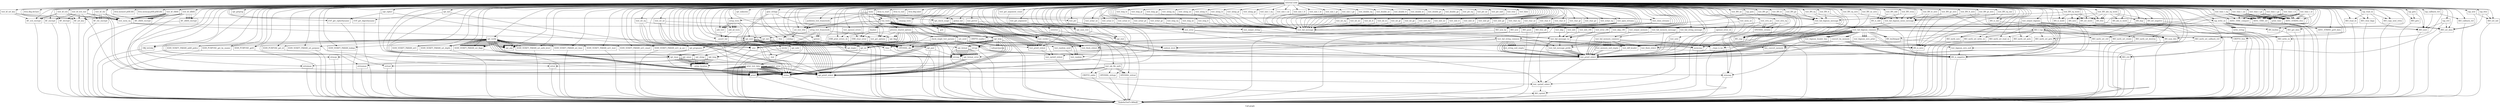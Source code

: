 digraph "Call graph" {
	label="Call graph";

	Node0x55ef7c61fd90 [shape=record,label="{external node}"];
	Node0x55ef7c61fd90 -> Node0x55ef7c3504d0;
	Node0x55ef7c61fd90 -> Node0x55ef7c61b060;
	Node0x55ef7c61fd90 -> Node0x55ef7c38afc0;
	Node0x55ef7c61fd90 -> Node0x55ef7c3c9720;
	Node0x55ef7c61fd90 -> Node0x55ef7c364190;
	Node0x55ef7c61fd90 -> Node0x55ef7c3641c0;
	Node0x55ef7c61fd90 -> Node0x55ef7c3642a0;
	Node0x55ef7c61fd90 -> Node0x55ef7c3643c0;
	Node0x55ef7c61fd90 -> Node0x55ef7c3645b0;
	Node0x55ef7c61fd90 -> Node0x55ef7c38b060;
	Node0x55ef7c61fd90 -> Node0x55ef7c3c97c0;
	Node0x55ef7c61fd90 -> Node0x55ef7c3646f0;
	Node0x55ef7c61fd90 -> Node0x55ef7c364760;
	Node0x55ef7c61fd90 -> Node0x55ef7c3645e0;
	Node0x55ef7c61fd90 -> Node0x55ef7c3643f0;
	Node0x55ef7c61fd90 -> Node0x55ef7c364310;
	Node0x55ef7c61fd90 -> Node0x55ef7c364230;
	Node0x55ef7c61fd90 -> Node0x55ef7c3c9750;
	Node0x55ef7c61fd90 -> Node0x55ef7c3c98a0;
	Node0x55ef7c61fd90 -> Node0x55ef7c38b030;
	Node0x55ef7c61fd90 -> Node0x55ef7c3648e0;
	Node0x55ef7c61fd90 -> Node0x55ef7c61e580;
	Node0x55ef7c61fd90 -> Node0x55ef7c61e5f0;
	Node0x55ef7c61fd90 -> Node0x55ef7c61e660;
	Node0x55ef7c61fd90 -> Node0x55ef7c61e6d0;
	Node0x55ef7c61fd90 -> Node0x55ef7c61e700;
	Node0x55ef7c61fd90 -> Node0x55ef7c61e8c0;
	Node0x55ef7c61fd90 -> Node0x55ef7c61e990;
	Node0x55ef7c61fd90 -> Node0x55ef7c61ea30;
	Node0x55ef7c61fd90 -> Node0x55ef7c61eaa0;
	Node0x55ef7c61fd90 -> Node0x55ef7c61eff0;
	Node0x55ef7c61fd90 -> Node0x55ef7c61f090;
	Node0x55ef7c61fd90 -> Node0x55ef7c61f100;
	Node0x55ef7c61fd90 -> Node0x55ef7c61f1a0;
	Node0x55ef7c61fd90 -> Node0x55ef7c61f1d0;
	Node0x55ef7c61fd90 -> Node0x55ef7c61f280;
	Node0x55ef7c61fd90 -> Node0x55ef7c61f2b0;
	Node0x55ef7c61fd90 -> Node0x55ef7c61f320;
	Node0x55ef7c61fd90 -> Node0x55ef7c3ca300;
	Node0x55ef7c61fd90 -> Node0x55ef7c3ca370;
	Node0x55ef7c61fd90 -> Node0x55ef7c3ca3a0;
	Node0x55ef7c61fd90 -> Node0x55ef7c3ca620;
	Node0x55ef7c61fd90 -> Node0x55ef7c3ca650;
	Node0x55ef7c61fd90 -> Node0x55ef7c3ca840;
	Node0x55ef7c61fd90 -> Node0x55ef7c3ca870;
	Node0x55ef7c61fd90 -> Node0x55ef7c3caa60;
	Node0x55ef7c61fd90 -> Node0x55ef7c3caa90;
	Node0x55ef7c61fd90 -> Node0x55ef7c3cab40;
	Node0x55ef7c61fd90 -> Node0x55ef7c3cacc0;
	Node0x55ef7c61fd90 -> Node0x55ef7c3cad30;
	Node0x55ef7c61fd90 -> Node0x55ef7c3cada0;
	Node0x55ef7c61fd90 -> Node0x55ef7c3cae10;
	Node0x55ef7c61fd90 -> Node0x55ef7c3cae80;
	Node0x55ef7c61fd90 -> Node0x55ef7c3caef0;
	Node0x55ef7c61fd90 -> Node0x55ef7c3caf60;
	Node0x55ef7c61fd90 -> Node0x55ef7c3cafd0;
	Node0x55ef7c61fd90 -> Node0x55ef7c3cb040;
	Node0x55ef7c61fd90 -> Node0x55ef7c3cb0b0;
	Node0x55ef7c61fd90 -> Node0x55ef7c3cb120;
	Node0x55ef7c61fd90 -> Node0x55ef7c3cb9a0;
	Node0x55ef7c61fd90 -> Node0x55ef7c3cba10;
	Node0x55ef7c61fd90 -> Node0x55ef7c3cba80;
	Node0x55ef7c61fd90 -> Node0x55ef7c3cbaf0;
	Node0x55ef7c61fd90 -> Node0x55ef7c61b950;
	Node0x55ef7c61fd90 -> Node0x55ef7c3cbe90;
	Node0x55ef7c61fd90 -> Node0x55ef7c3cbe20;
	Node0x55ef7c61fd90 -> Node0x55ef7c3c9af0;
	Node0x55ef7c61fd90 -> Node0x55ef7c3c9bc0;
	Node0x55ef7c61fd90 -> Node0x55ef7c3c9c30;
	Node0x55ef7c61fd90 -> Node0x55ef7c3c9ca0;
	Node0x55ef7c61fd90 -> Node0x55ef7c3c9d10;
	Node0x55ef7c61fd90 -> Node0x55ef7c3c9db0;
	Node0x55ef7c61fd90 -> Node0x55ef7c3c9de0;
	Node0x55ef7c61fd90 -> Node0x55ef7c38af50;
	Node0x55ef7c61fd90 -> Node0x55ef7c3c9f30;
	Node0x55ef7c61fd90 -> Node0x55ef7c389500;
	Node0x55ef7c61fd90 -> Node0x55ef7c3ca030;
	Node0x55ef7c61fd90 -> Node0x55ef7c3ca0a0;
	Node0x55ef7c61fd90 -> Node0x55ef7c3ca110;
	Node0x55ef7c61fd90 -> Node0x55ef7c3ca220;
	Node0x55ef7c61fd90 -> Node0x55ef7c3cd1a0;
	Node0x55ef7c61fd90 -> Node0x55ef7c3cd210;
	Node0x55ef7c61fd90 -> Node0x55ef7c3cd2b0;
	Node0x55ef7c61fd90 -> Node0x55ef7c3cd350;
	Node0x55ef7c61fd90 -> Node0x55ef7c3cd3f0;
	Node0x55ef7c61fd90 -> Node0x55ef7c3cd940;
	Node0x55ef7c61fd90 -> Node0x55ef7c3cd9e0;
	Node0x55ef7c61fd90 -> Node0x55ef7c37efe0;
	Node0x55ef7c61fd90 -> Node0x55ef7c37f050;
	Node0x55ef7c61fd90 -> Node0x55ef7c37f290;
	Node0x55ef7c61fd90 -> Node0x55ef7c37f300;
	Node0x55ef7c61fd90 -> Node0x55ef7c37f3a0;
	Node0x55ef7c61fd90 -> Node0x55ef7c37f590;
	Node0x55ef7c61fd90 -> Node0x55ef7c37f5c0;
	Node0x55ef7c61fd90 -> Node0x55ef7c37f670;
	Node0x55ef7c61fd90 -> Node0x55ef7c37f7f0;
	Node0x55ef7c61fd90 -> Node0x55ef7c37f8f0;
	Node0x55ef7c61fd90 -> Node0x55ef7c37fca0;
	Node0x55ef7c61fd90 -> Node0x55ef7c37fd40;
	Node0x55ef7c61fd90 -> Node0x55ef7c37fbc0;
	Node0x55ef7c61fd90 -> Node0x55ef7c61ea00;
	Node0x55ef7c61fd90 -> Node0x55ef7c3ccf10;
	Node0x55ef7c61fd90 -> Node0x55ef7c37f080;
	Node0x55ef7c61fd90 -> Node0x55ef7c3cd490;
	Node0x55ef7c61fd90 -> Node0x55ef7c3ccff0;
	Node0x55ef7c61fd90 -> Node0x55ef7c37f990;
	Node0x55ef7c61fd90 -> Node0x55ef7c37ff70;
	Node0x55ef7c61fd90 -> Node0x55ef7c37ffa0;
	Node0x55ef7c61fd90 -> Node0x55ef7c380140;
	Node0x55ef7c61fd90 -> Node0x55ef7c380220;
	Node0x55ef7c61fd90 -> Node0x55ef7c380250;
	Node0x55ef7c61fd90 -> Node0x55ef7c3802c0;
	Node0x55ef7c61fd90 -> Node0x55ef7c3803f0;
	Node0x55ef7c61fd90 -> Node0x55ef7c380540;
	Node0x55ef7c61fd90 -> Node0x55ef7c380570;
	Node0x55ef7c61fd90 -> Node0x55ef7c3806e0;
	Node0x55ef7c61fd90 -> Node0x55ef7c380710;
	Node0x55ef7c61fd90 -> Node0x55ef7c380780;
	Node0x55ef7c61fd90 -> Node0x55ef7c380950;
	Node0x55ef7c61fd90 -> Node0x55ef7c3809f0;
	Node0x55ef7c61fd90 -> Node0x55ef7c380a90;
	Node0x55ef7c61fd90 -> Node0x55ef7c380b30;
	Node0x55ef7c61fd90 -> Node0x55ef7c380bd0;
	Node0x55ef7c61fd90 -> Node0x55ef7c380c70;
	Node0x55ef7c61fd90 -> Node0x55ef7c380d10;
	Node0x55ef7c61fd90 -> Node0x55ef7c380db0;
	Node0x55ef7c61fd90 -> Node0x55ef7c380e50;
	Node0x55ef7c61fd90 -> Node0x55ef7c380ef0;
	Node0x55ef7c61fd90 -> Node0x55ef7c380f90;
	Node0x55ef7c61fd90 -> Node0x55ef7c3cbf70;
	Node0x55ef7c61fd90 -> Node0x55ef7c3cc010;
	Node0x55ef7c61fd90 -> Node0x55ef7c3cc0b0;
	Node0x55ef7c61fd90 -> Node0x55ef7c3cc150;
	Node0x55ef7c61fd90 -> Node0x55ef7c3cc1f0;
	Node0x55ef7c61fd90 -> Node0x55ef7c3cc290;
	Node0x55ef7c61fd90 -> Node0x55ef7c3cc330;
	Node0x55ef7c61fd90 -> Node0x55ef7c3cc3d0;
	Node0x55ef7c61fd90 -> Node0x55ef7c3cc470;
	Node0x55ef7c61fd90 -> Node0x55ef7c3cc510;
	Node0x55ef7c61fd90 -> Node0x55ef7c3cc5b0;
	Node0x55ef7c61fd90 -> Node0x55ef7c3cc650;
	Node0x55ef7c61fd90 -> Node0x55ef7c3cc6f0;
	Node0x55ef7c61fd90 -> Node0x55ef7c3cc790;
	Node0x55ef7c61fd90 -> Node0x55ef7c3cc830;
	Node0x55ef7c61fd90 -> Node0x55ef7c3cc8d0;
	Node0x55ef7c61fd90 -> Node0x55ef7c3cc970;
	Node0x55ef7c61fd90 -> Node0x55ef7c3cca10;
	Node0x55ef7c61fd90 -> Node0x55ef7c3ccab0;
	Node0x55ef7c61fd90 -> Node0x55ef7c3ccb50;
	Node0x55ef7c61fd90 -> Node0x55ef7c3ccbf0;
	Node0x55ef7c61fd90 -> Node0x55ef7c3ccc90;
	Node0x55ef7c61fd90 -> Node0x55ef7c3ccd30;
	Node0x55ef7c61fd90 -> Node0x55ef7c3ccdd0;
	Node0x55ef7c61fd90 -> Node0x55ef7c3cce70;
	Node0x55ef7c61fd90 -> Node0x55ef7c382fd0;
	Node0x55ef7c61fd90 -> Node0x55ef7c383070;
	Node0x55ef7c61fd90 -> Node0x55ef7c383110;
	Node0x55ef7c61fd90 -> Node0x55ef7c3831b0;
	Node0x55ef7c61fd90 -> Node0x55ef7c383250;
	Node0x55ef7c61fd90 -> Node0x55ef7c3832f0;
	Node0x55ef7c61fd90 -> Node0x55ef7c383390;
	Node0x55ef7c61fd90 -> Node0x55ef7c383430;
	Node0x55ef7c61fd90 -> Node0x55ef7c3834d0;
	Node0x55ef7c61fd90 -> Node0x55ef7c383570;
	Node0x55ef7c61fd90 -> Node0x55ef7c383610;
	Node0x55ef7c61fd90 -> Node0x55ef7c3836b0;
	Node0x55ef7c61fd90 -> Node0x55ef7c383750;
	Node0x55ef7c61fd90 -> Node0x55ef7c3837f0;
	Node0x55ef7c61fd90 -> Node0x55ef7c37f330;
	Node0x55ef7c61fd90 -> Node0x55ef7c3838c0;
	Node0x55ef7c61fd90 -> Node0x55ef7c383960;
	Node0x55ef7c61fd90 -> Node0x55ef7c383a00;
	Node0x55ef7c61fd90 -> Node0x55ef7c383bc0;
	Node0x55ef7c61fd90 -> Node0x55ef7c383bf0;
	Node0x55ef7c61fd90 -> Node0x55ef7c383d60;
	Node0x55ef7c61fd90 -> Node0x55ef7c383e60;
	Node0x55ef7c61fd90 -> Node0x55ef7c3c9870;
	Node0x55ef7c61fd90 -> Node0x55ef7c383e90;
	Node0x55ef7c61fd90 -> Node0x55ef7c384070;
	Node0x55ef7c61fd90 -> Node0x55ef7c3840a0;
	Node0x55ef7c61fd90 -> Node0x55ef7c3841a0;
	Node0x55ef7c61fd90 -> Node0x55ef7c384300;
	Node0x55ef7c61fd90 -> Node0x55ef7c384370;
	Node0x55ef7c61fd90 -> Node0x55ef7c3844d0;
	Node0x55ef7c61fd90 -> Node0x55ef7c384500;
	Node0x55ef7c61fd90 -> Node0x55ef7c3845c0;
	Node0x55ef7c61fd90 -> Node0x55ef7c384680;
	Node0x55ef7c61fd90 -> Node0x55ef7c384780;
	Node0x55ef7c61fd90 -> Node0x55ef7c384900;
	Node0x55ef7c61fd90 -> Node0x55ef7c384930;
	Node0x55ef7c61fd90 -> Node0x55ef7c3849a0;
	Node0x55ef7c61fd90 -> Node0x55ef7c384af0;
	Node0x55ef7c61fd90 -> Node0x55ef7c384b60;
	Node0x55ef7c61fd90 -> Node0x55ef7c384cb0;
	Node0x55ef7c61fd90 -> Node0x55ef7c384d20;
	Node0x55ef7c61fd90 -> Node0x55ef7c384eb0;
	Node0x55ef7c61fd90 -> Node0x55ef7c384f50;
	Node0x55ef7c61fd90 -> Node0x55ef7c384fc0;
	Node0x55ef7c61fd90 -> Node0x55ef7c3850b0;
	Node0x55ef7c61fd90 -> Node0x55ef7c3850e0;
	Node0x55ef7c61fd90 -> Node0x55ef7c3851e0;
	Node0x55ef7c61fd90 -> Node0x55ef7c385280;
	Node0x55ef7c61fd90 -> Node0x55ef7c385210;
	Node0x55ef7c61fd90 -> Node0x55ef7c385410;
	Node0x55ef7c61fd90 -> Node0x55ef7c385650;
	Node0x55ef7c61fd90 -> Node0x55ef7c3856c0;
	Node0x55ef7c61fd90 -> Node0x55ef7c3856f0;
	Node0x55ef7c61fd90 -> Node0x55ef7c3857a0;
	Node0x55ef7c61fd90 -> Node0x55ef7c3859b0;
	Node0x55ef7c61fd90 -> Node0x55ef7c385a20;
	Node0x55ef7c61fd90 -> Node0x55ef7c385a50;
	Node0x55ef7c61fd90 -> Node0x55ef7c3e3f40;
	Node0x55ef7c61fd90 -> Node0x55ef7c3e4010;
	Node0x55ef7c61fd90 -> Node0x55ef7c3e4110;
	Node0x55ef7c61fd90 -> Node0x55ef7c3e4140;
	Node0x55ef7c61fd90 -> Node0x55ef7c3e42c0;
	Node0x55ef7c61fd90 -> Node0x55ef7c3e4440;
	Node0x55ef7c61fd90 -> Node0x55ef7c3e45c0;
	Node0x55ef7c61fd90 -> Node0x55ef7c37f960;
	Node0x55ef7c61fd90 -> Node0x55ef7c3e4740;
	Node0x55ef7c61fd90 -> Node0x55ef7c3e4970;
	Node0x55ef7c61fd90 -> Node0x55ef7c3e49e0;
	Node0x55ef7c61fd90 -> Node0x55ef7c37fc30;
	Node0x55ef7c61fd90 -> Node0x55ef7c3e4bf0;
	Node0x55ef7c61fd90 -> Node0x55ef7c3cd820;
	Node0x55ef7c61fd90 -> Node0x55ef7c3e4c90;
	Node0x55ef7c61fd90 -> Node0x55ef7c37fd70;
	Node0x55ef7c61fd90 -> Node0x55ef7c3ccf80;
	Node0x55ef7c61fd90 -> Node0x55ef7c3e4d90;
	Node0x55ef7c61fd90 -> Node0x55ef7c3cd890;
	Node0x55ef7c61fd90 -> Node0x55ef7c3e4e90;
	Node0x55ef7c61fd90 -> Node0x55ef7c383a30;
	Node0x55ef7c61fd90 -> Node0x55ef7c3e5230;
	Node0x55ef7c61fd90 -> Node0x55ef7c385bb0;
	Node0x55ef7c61fd90 -> Node0x55ef7c384240;
	Node0x55ef7c61fd90 -> Node0x55ef7c3e5810;
	Node0x55ef7c61fd90 -> Node0x55ef7c3e5980;
	Node0x55ef7c61fd90 -> Node0x55ef7c3e5e70;
	Node0x55ef7c61fd90 -> Node0x55ef7c384410;
	Node0x55ef7c61fd90 -> Node0x55ef7c3e60c0;
	Node0x55ef7c61fd90 -> Node0x55ef7c3e6130;
	Node0x55ef7c61fd90 -> Node0x55ef7c384000;
	Node0x55ef7c61fd90 -> Node0x55ef7c3e63a0;
	Node0x55ef7c61fd90 -> Node0x55ef7c37fa00;
	Node0x55ef7c61fd90 -> Node0x55ef7c3e48c0;
	Node0x55ef7c61fd90 -> Node0x55ef7c3e6540;
	Node0x55ef7c61fd90 -> Node0x55ef7c3e69b0;
	Node0x55ef7c61fd90 -> Node0x55ef7c3e65e0;
	Node0x55ef7c61fd90 -> Node0x55ef7c3e6c10;
	Node0x55ef7c61fd90 -> Node0x55ef7c3e6570;
	Node0x55ef7c61fd90 -> Node0x55ef7c3e6e00;
	Node0x55ef7c61fd90 -> Node0x55ef7c3e66e0;
	Node0x55ef7c61fd90 -> Node0x55ef7c3e6ea0;
	Node0x55ef7c61fd90 -> Node0x55ef7c3e6750;
	Node0x55ef7c61fd90 -> Node0x55ef7c3e7000;
	Node0x55ef7c61fd90 -> Node0x55ef7c3e67c0;
	Node0x55ef7c61fd90 -> Node0x55ef7c3e7180;
	Node0x55ef7c61fd90 -> Node0x55ef7c3e6830;
	Node0x55ef7c61fd90 -> Node0x55ef7c3810a0;
	Node0x55ef7c61fd90 -> Node0x55ef7c3e68a0;
	Node0x55ef7c61fd90 -> Node0x55ef7c381190;
	Node0x55ef7c61fd90 -> Node0x55ef7c3e6910;
	Node0x55ef7c61fd90 -> Node0x55ef7c3e6a20;
	Node0x55ef7c61fd90 -> Node0x55ef7c381230;
	Node0x55ef7c61fd90 -> Node0x55ef7c3e6a50;
	Node0x55ef7c61fd90 -> Node0x55ef7c381030;
	Node0x55ef7c61fd90 -> Node0x55ef7c3e6f40;
	Node0x55ef7c61fd90 -> Node0x55ef7c3e6cb0;
	Node0x55ef7c61fd90 -> Node0x55ef7c3e6c40;
	Node0x55ef7c61fd90 -> Node0x55ef7c3e6d60;
	Node0x55ef7c61fd90 -> Node0x55ef7c3e6ac0;
	Node0x55ef7c61fd90 -> Node0x55ef7c3814a0;
	Node0x55ef7c61b060 [shape=record,label="{setup_tests}"];
	Node0x55ef7c61b060 -> Node0x55ef7c61b950;
	Node0x55ef7c61b060 -> Node0x55ef7c38c0b0;
	Node0x55ef7c61b060 -> Node0x55ef7c389500;
	Node0x55ef7c61b060 -> Node0x55ef7c389500;
	Node0x55ef7c61b060 -> Node0x55ef7c389500;
	Node0x55ef7c61b060 -> Node0x55ef7c38af50;
	Node0x55ef7c61b060 -> Node0x55ef7c38af50;
	Node0x55ef7c61b060 -> Node0x55ef7c38af50;
	Node0x55ef7c3504d0 [shape=record,label="{test_get_options}"];
	Node0x55ef7c38afc0 [shape=record,label="{llvm.dbg.declare}"];
	Node0x55ef7c38c0b0 [shape=record,label="{print_test_data}"];
	Node0x55ef7c38c0b0 -> Node0x55ef7c38b030;
	Node0x55ef7c38c0b0 -> Node0x55ef7c38b030;
	Node0x55ef7c38c0b0 -> Node0x55ef7c38b030;
	Node0x55ef7c38c0b0 -> Node0x55ef7c38b030;
	Node0x55ef7c38c0b0 -> Node0x55ef7c38b030;
	Node0x55ef7c38c0b0 -> Node0x55ef7c38b030;
	Node0x55ef7c38c0b0 -> Node0x55ef7c38b030;
	Node0x55ef7c38c0b0 -> Node0x55ef7c38b030;
	Node0x55ef7c38c0b0 -> Node0x55ef7c38b030;
	Node0x55ef7c38c0b0 -> Node0x55ef7c38b030;
	Node0x55ef7c38c0b0 -> Node0x55ef7c38b030;
	Node0x55ef7c38c0b0 -> Node0x55ef7c38b030;
	Node0x55ef7c38c0b0 -> Node0x55ef7c38b030;
	Node0x55ef7c38c0b0 -> Node0x55ef7c38b030;
	Node0x55ef7c38c0b0 -> Node0x55ef7c38b030;
	Node0x55ef7c38c0b0 -> Node0x55ef7c38b030;
	Node0x55ef7c38c0b0 -> Node0x55ef7c38b030;
	Node0x55ef7c38c0b0 -> Node0x55ef7c38b030;
	Node0x55ef7c38c0b0 -> Node0x55ef7c38b030;
	Node0x55ef7c38c0b0 -> Node0x55ef7c38b030;
	Node0x55ef7c38c0b0 -> Node0x55ef7c38b030;
	Node0x55ef7c38c0b0 -> Node0x55ef7c38b030;
	Node0x55ef7c38c0b0 -> Node0x55ef7c38b060;
	Node0x55ef7c38c0b0 -> Node0x55ef7c38b030;
	Node0x55ef7c38c0b0 -> Node0x55ef7c38b060;
	Node0x55ef7c38c0b0 -> Node0x55ef7c38b030;
	Node0x55ef7c38c0b0 -> Node0x55ef7c38b060;
	Node0x55ef7c38c0b0 -> Node0x55ef7c38b030;
	Node0x55ef7c38c0b0 -> Node0x55ef7c38b030;
	Node0x55ef7c38c0b0 -> Node0x55ef7c38b030;
	Node0x55ef7c38c0b0 -> Node0x55ef7c38b030;
	Node0x55ef7c38c0b0 -> Node0x55ef7c38b030;
	Node0x55ef7c38c0b0 -> Node0x55ef7c38b030;
	Node0x55ef7c38c0b0 -> Node0x55ef7c38b030;
	Node0x55ef7c38c0b0 -> Node0x55ef7c38b060;
	Node0x55ef7c38c0b0 -> Node0x55ef7c38b030;
	Node0x55ef7c38c0b0 -> Node0x55ef7c38b060;
	Node0x55ef7c38c0b0 -> Node0x55ef7c38b030;
	Node0x55ef7c38c0b0 -> Node0x55ef7c38b030;
	Node0x55ef7c38c0b0 -> Node0x55ef7c38b030;
	Node0x55ef7c38c0b0 -> Node0x55ef7c38b060;
	Node0x55ef7c38c0b0 -> Node0x55ef7c38b030;
	Node0x55ef7c38c0b0 -> Node0x55ef7c38b060;
	Node0x55ef7c38c0b0 -> Node0x55ef7c38b030;
	Node0x55ef7c38c0b0 -> Node0x55ef7c38b030;
	Node0x55ef7c384300 [shape=record,label="{test_BN_eq_zero}"];
	Node0x55ef7c384300 -> Node0x55ef7c384370;
	Node0x55ef7c384300 -> Node0x55ef7c384410;
	Node0x55ef7c384370 [shape=record,label="{BN_is_zero}"];
	Node0x55ef7c384370 -> Node0x55ef7c389ed0;
	Node0x55ef7c3844d0 [shape=record,label="{test_BN_ne}"];
	Node0x55ef7c3844d0 -> Node0x55ef7c3841a0;
	Node0x55ef7c3844d0 -> Node0x55ef7c384240;
	Node0x55ef7c384500 [shape=record,label="{test_BN_ne_zero}"];
	Node0x55ef7c384500 -> Node0x55ef7c384370;
	Node0x55ef7c384500 -> Node0x55ef7c384410;
	Node0x55ef7c3845c0 [shape=record,label="{test_BN_gt}"];
	Node0x55ef7c3845c0 -> Node0x55ef7c3841a0;
	Node0x55ef7c3845c0 -> Node0x55ef7c384240;
	Node0x55ef7c384680 [shape=record,label="{test_BN_gt_zero}"];
	Node0x55ef7c384680 -> Node0x55ef7c384780;
	Node0x55ef7c384680 -> Node0x55ef7c384370;
	Node0x55ef7c384680 -> Node0x55ef7c384410;
	Node0x55ef7c384780 [shape=record,label="{BN_is_negative}"];
	Node0x55ef7c384780 -> Node0x55ef7c389ed0;
	Node0x55ef7c384900 [shape=record,label="{test_BN_ge}"];
	Node0x55ef7c384900 -> Node0x55ef7c3841a0;
	Node0x55ef7c384900 -> Node0x55ef7c384240;
	Node0x55ef7c384930 [shape=record,label="{test_BN_ge_zero}"];
	Node0x55ef7c384930 -> Node0x55ef7c384780;
	Node0x55ef7c384930 -> Node0x55ef7c384370;
	Node0x55ef7c384930 -> Node0x55ef7c384410;
	Node0x55ef7c3849a0 [shape=record,label="{test_BN_lt}"];
	Node0x55ef7c3849a0 -> Node0x55ef7c3841a0;
	Node0x55ef7c3849a0 -> Node0x55ef7c384240;
	Node0x55ef7c384af0 [shape=record,label="{test_BN_lt_zero}"];
	Node0x55ef7c384af0 -> Node0x55ef7c384780;
	Node0x55ef7c384af0 -> Node0x55ef7c384370;
	Node0x55ef7c384af0 -> Node0x55ef7c384410;
	Node0x55ef7c384b60 [shape=record,label="{test_BN_le}"];
	Node0x55ef7c384b60 -> Node0x55ef7c3841a0;
	Node0x55ef7c384b60 -> Node0x55ef7c384240;
	Node0x55ef7c384cb0 [shape=record,label="{test_BN_le_zero}"];
	Node0x55ef7c384cb0 -> Node0x55ef7c384780;
	Node0x55ef7c384cb0 -> Node0x55ef7c384370;
	Node0x55ef7c384cb0 -> Node0x55ef7c384410;
	Node0x55ef7c384d20 [shape=record,label="{test_BN_eq_one}"];
	Node0x55ef7c384d20 -> Node0x55ef7c384eb0;
	Node0x55ef7c384d20 -> Node0x55ef7c384410;
	Node0x55ef7c384eb0 [shape=record,label="{BN_is_one}"];
	Node0x55ef7c384eb0 -> Node0x55ef7c389ed0;
	Node0x55ef7c384f50 [shape=record,label="{test_BN_odd}"];
	Node0x55ef7c384f50 -> Node0x55ef7c384fc0;
	Node0x55ef7c384f50 -> Node0x55ef7c384410;
	Node0x55ef7c384fc0 [shape=record,label="{BN_is_odd}"];
	Node0x55ef7c384fc0 -> Node0x55ef7c389ed0;
	Node0x55ef7c3cc790 [shape=record,label="{test_long_ne}"];
	Node0x55ef7c3cc790 -> Node0x55ef7c380880;
	Node0x55ef7c3cc830 [shape=record,label="{test_long_lt}"];
	Node0x55ef7c3cc830 -> Node0x55ef7c380880;
	Node0x55ef7c3cc8d0 [shape=record,label="{test_long_le}"];
	Node0x55ef7c3cc8d0 -> Node0x55ef7c380880;
	Node0x55ef7c3cc970 [shape=record,label="{test_long_gt}"];
	Node0x55ef7c3cc970 -> Node0x55ef7c380880;
	Node0x55ef7c3cca10 [shape=record,label="{test_long_ge}"];
	Node0x55ef7c3cca10 -> Node0x55ef7c380880;
	Node0x55ef7c3ccab0 [shape=record,label="{test_ulong_eq}"];
	Node0x55ef7c3ccab0 -> Node0x55ef7c380880;
	Node0x55ef7c3ccb50 [shape=record,label="{test_ulong_ne}"];
	Node0x55ef7c3ccb50 -> Node0x55ef7c380880;
	Node0x55ef7c3ccbf0 [shape=record,label="{test_ulong_lt}"];
	Node0x55ef7c3ccbf0 -> Node0x55ef7c380880;
	Node0x55ef7c3e4440 [shape=record,label="{test_time_t_lt}"];
	Node0x55ef7c3e4440 -> Node0x55ef7c385a20;
	Node0x55ef7c3e4440 -> Node0x55ef7c385a20;
	Node0x55ef7c3e4440 -> Node0x55ef7c385a50;
	Node0x55ef7c3e4440 -> Node0x55ef7c385b00;
	Node0x55ef7c3e4440 -> Node0x55ef7c385b00;
	Node0x55ef7c3e4440 -> Node0x55ef7c380880;
	Node0x55ef7c3e4440 -> Node0x55ef7c3e3f40;
	Node0x55ef7c3e4440 -> Node0x55ef7c3e3f40;
	Node0x55ef7c3e45c0 [shape=record,label="{test_time_t_le}"];
	Node0x55ef7c3e45c0 -> Node0x55ef7c385a20;
	Node0x55ef7c3e45c0 -> Node0x55ef7c385a20;
	Node0x55ef7c3e45c0 -> Node0x55ef7c385a50;
	Node0x55ef7c3e45c0 -> Node0x55ef7c385b00;
	Node0x55ef7c3e45c0 -> Node0x55ef7c385b00;
	Node0x55ef7c3e45c0 -> Node0x55ef7c380880;
	Node0x55ef7c3e45c0 -> Node0x55ef7c3e3f40;
	Node0x55ef7c3e45c0 -> Node0x55ef7c3e3f40;
	Node0x55ef7c37f960 [shape=record,label="{test_open_streams}"];
	Node0x55ef7c37f960 -> Node0x55ef7c3e4740;
	Node0x55ef7c37f960 -> Node0x55ef7c3e4740;
	Node0x55ef7c37f960 -> Node0x55ef7c3e48c0;
	Node0x55ef7c37f960 -> Node0x55ef7c3e4970;
	Node0x55ef7c37f960 -> Node0x55ef7c3e49e0;
	Node0x55ef7c37f960 -> Node0x55ef7c61e700;
	Node0x55ef7c37f960 -> Node0x55ef7c61e700;
	Node0x55ef7c3e4740 [shape=record,label="{BIO_new_fp}"];
	Node0x55ef7c3e4740 -> Node0x55ef7c389ed0;
	Node0x55ef7c3e4970 [shape=record,label="{BIO_new}"];
	Node0x55ef7c3e4970 -> Node0x55ef7c389ed0;
	Node0x55ef7c3e49e0 [shape=record,label="{BIO_push}"];
	Node0x55ef7c3e49e0 -> Node0x55ef7c389ed0;
	Node0x55ef7c37fc30 [shape=record,label="{test_close_streams}"];
	Node0x55ef7c37fc30 -> Node0x55ef7c3e4bf0;
	Node0x55ef7c37fc30 -> Node0x55ef7c3e4bf0;
	Node0x55ef7c3e4bf0 [shape=record,label="{BIO_free_all}"];
	Node0x55ef7c3e4bf0 -> Node0x55ef7c389ed0;
	Node0x55ef7c3cd820 [shape=record,label="{test_vprintf_stdout}"];
	Node0x55ef7c3cd820 -> Node0x55ef7c3e4c90;
	Node0x55ef7c3e4c90 [shape=record,label="{BIO_vprintf}"];
	Node0x55ef7c3e4c90 -> Node0x55ef7c389ed0;
	Node0x55ef7c37fd70 [shape=record,label="{test_vprintf_stderr}"];
	Node0x55ef7c37fd70 -> Node0x55ef7c3e4c90;
	Node0x55ef7c3ccf80 [shape=record,label="{test_flush_stdout}"];
	Node0x55ef7c3ccf80 -> Node0x55ef7c3e4d90;
	Node0x55ef7c3e4d90 [shape=record,label="{BIO_ctrl}"];
	Node0x55ef7c3e4d90 -> Node0x55ef7c389ed0;
	Node0x55ef7c3cd890 [shape=record,label="{test_flush_stderr}"];
	Node0x55ef7c3cd890 -> Node0x55ef7c3e4d90;
	Node0x55ef7c3e4e90 [shape=record,label="{openssl_error_cb}"];
	Node0x55ef7c3e4e90 -> Node0x55ef7c37f080;
	Node0x55ef7c383a30 [shape=record,label="{test_fail_string_message}"];
	Node0x55ef7c383a30 -> Node0x55ef7c3e4f30;
	Node0x55ef7c383a30 -> Node0x55ef7c37f080;
	Node0x55ef7c3e4f30 [shape=record,label="{test_fail_string_common}"];
	Node0x55ef7c3e4f30 -> Node0x55ef7c3ca030;
	Node0x55ef7c3e4f30 -> Node0x55ef7c37ff70;
	Node0x55ef7c3e4f30 -> Node0x55ef7c3e4f60;
	Node0x55ef7c3e4f30 -> Node0x55ef7c3e50b0;
	Node0x55ef7c3e4f30 -> Node0x55ef7c3e4f60;
	Node0x55ef7c3e4f30 -> Node0x55ef7c3e4f60;
	Node0x55ef7c3e4f30 -> Node0x55ef7c61e8c0;
	Node0x55ef7c3e4f30 -> Node0x55ef7c3e50b0;
	Node0x55ef7c3e4f30 -> Node0x55ef7c3e5230;
	Node0x55ef7c3e4f30 -> Node0x55ef7c3e5230;
	Node0x55ef7c3e4f30 -> Node0x55ef7c37f080;
	Node0x55ef7c3e4f30 -> Node0x55ef7c3e4f60;
	Node0x55ef7c3e4f30 -> Node0x55ef7c37f080;
	Node0x55ef7c3e4f30 -> Node0x55ef7c3e4f60;
	Node0x55ef7c3e4f30 -> Node0x55ef7c37f080;
	Node0x55ef7c3e4f30 -> Node0x55ef7c37f080;
	Node0x55ef7c3e4f30 -> Node0x55ef7c3cd890;
	Node0x55ef7c3ca140 [shape=record,label="{set_seed}"];
	Node0x55ef7c3ca140 -> Node0x55ef7c3ca220;
	Node0x55ef7c3ca140 -> Node0x55ef7c3ca030;
	Node0x55ef7c3ca140 -> Node0x55ef7c3ccf10;
	Node0x55ef7c3ca140 -> Node0x55ef7c3ccf80;
	Node0x55ef7c3ca140 -> Node0x55ef7c3ccff0;
	Node0x55ef7c3ca220 [shape=record,label="{time}"];
	Node0x55ef7c3ca220 -> Node0x55ef7c389ed0;
	Node0x55ef7c3cd1a0 [shape=record,label="{pulldown_test_framework}"];
	Node0x55ef7c3cd1a0 -> Node0x55ef7c3cd210;
	Node0x55ef7c3cd210 [shape=record,label="{set_test_title}"];
	Node0x55ef7c3cd210 -> Node0x55ef7c3cd2b0;
	Node0x55ef7c3cd210 -> Node0x55ef7c3cd350;
	Node0x55ef7c3cd2b0 [shape=record,label="{free}"];
	Node0x55ef7c3cd2b0 -> Node0x55ef7c389ed0;
	Node0x55ef7c3cd350 [shape=record,label="{strdup}"];
	Node0x55ef7c3cd350 -> Node0x55ef7c389ed0;
	Node0x55ef7c3cd3f0 [shape=record,label="{run_tests}"];
	Node0x55ef7c3cd3f0 -> Node0x55ef7c3cd460;
	Node0x55ef7c3cd3f0 -> Node0x55ef7c3ccf10;
	Node0x55ef7c3cd3f0 -> Node0x55ef7c3ccf10;
	Node0x55ef7c3cd3f0 -> Node0x55ef7c3ccf10;
	Node0x55ef7c3cd3f0 -> Node0x55ef7c3ccf80;
	Node0x55ef7c3cd3f0 -> Node0x55ef7c3cd490;
	Node0x55ef7c3cd3f0 -> Node0x55ef7c3ccf10;
	Node0x55ef7c3cd3f0 -> Node0x55ef7c3ccf10;
	Node0x55ef7c3cd3f0 -> Node0x55ef7c3ccf80;
	Node0x55ef7c3cd3f0 -> Node0x55ef7c3cd210;
	Node0x55ef7c3cd3f0 -> Node0x55ef7c389ed0;
	Node0x55ef7c3cd3f0 -> Node0x55ef7c3cd6a0;
	Node0x55ef7c3cd3f0 -> Node0x55ef7c3cd710;
	Node0x55ef7c3cd3f0 -> Node0x55ef7c3ccf10;
	Node0x55ef7c3cd3f0 -> Node0x55ef7c3ccf10;
	Node0x55ef7c3cd3f0 -> Node0x55ef7c3ccf80;
	Node0x55ef7c3cd3f0 -> Node0x55ef7c3cd490;
	Node0x55ef7c3cd3f0 -> Node0x55ef7c3cd780;
	Node0x55ef7c3cd3f0 -> Node0x55ef7c3cd210;
	Node0x55ef7c3cd3f0 -> Node0x55ef7c389ed0;
	Node0x55ef7c3cd3f0 -> Node0x55ef7c3cd710;
	Node0x55ef7c3cd3f0 -> Node0x55ef7c3cd6a0;
	Node0x55ef7c3cd3f0 -> Node0x55ef7c3cd6a0;
	Node0x55ef7c3cd3f0 -> Node0x55ef7c3cd6a0;
	Node0x55ef7c3cd460 [shape=record,label="{process_shared_options}"];
	Node0x55ef7c3cd460 -> Node0x55ef7c61e6d0;
	Node0x55ef7c3cd460 -> Node0x55ef7c61b950;
	Node0x55ef7c3cd460 -> Node0x55ef7c3504d0;
	Node0x55ef7c3cd460 -> Node0x55ef7c3c9db0;
	Node0x55ef7c3cd460 -> Node0x55ef7c3c9bc0;
	Node0x55ef7c3cd460 -> Node0x55ef7c3caa90;
	Node0x55ef7c3cd460 -> Node0x55ef7c3c9bc0;
	Node0x55ef7c3cd460 -> Node0x55ef7c3caa90;
	Node0x55ef7c3cd460 -> Node0x55ef7c61f1d0;
	Node0x55ef7c3cd460 -> Node0x55ef7c3caa90;
	Node0x55ef7c3cd460 -> Node0x55ef7c61f1d0;
	Node0x55ef7c3cd460 -> Node0x55ef7c3caa90;
	Node0x55ef7c3cd460 -> Node0x55ef7c61f1d0;
	Node0x55ef7c3cd460 -> Node0x55ef7c3ca140;
	Node0x55ef7c3cd460 -> Node0x55ef7c3cd7b0;
	Node0x55ef7c3cd6a0 [shape=record,label="{test_verdict}"];
	Node0x55ef7c3cd6a0 -> Node0x55ef7c3ccf80;
	Node0x55ef7c3cd6a0 -> Node0x55ef7c3cd890;
	Node0x55ef7c3cd6a0 -> Node0x55ef7c3ccf10;
	Node0x55ef7c3cd6a0 -> Node0x55ef7c3cd820;
	Node0x55ef7c3cd6a0 -> Node0x55ef7c3ccf10;
	Node0x55ef7c3cd6a0 -> Node0x55ef7c3ccf10;
	Node0x55ef7c3cd6a0 -> Node0x55ef7c3ccf80;
	Node0x55ef7c3cd710 [shape=record,label="{finalize}"];
	Node0x55ef7c3cd710 -> Node0x55ef7c3cd940;
	Node0x55ef7c3cd710 -> Node0x55ef7c3cd9e0;
	Node0x55ef7c3cd780 [shape=record,label="{gcd}"];
	Node0x55ef7c3cd940 [shape=record,label="{ERR_clear_error}"];
	Node0x55ef7c3cd940 -> Node0x55ef7c389ed0;
	Node0x55ef7c3cd9e0 [shape=record,label="{ERR_print_errors_cb}"];
	Node0x55ef7c3cd9e0 -> Node0x55ef7c389ed0;
	Node0x55ef7c37efe0 [shape=record,label="{llvm.va_start}"];
	Node0x55ef7c37f050 [shape=record,label="{llvm.va_end}"];
	Node0x55ef7c3cd7b0 [shape=record,label="{check_single_test_params}"];
	Node0x55ef7c3cd7b0 -> Node0x55ef7c61e8c0;
	Node0x55ef7c3cd7b0 -> Node0x55ef7c3cafd0;
	Node0x55ef7c3cd7b0 -> Node0x55ef7c37f080;
	Node0x55ef7c3cd7b0 -> Node0x55ef7c37f080;
	Node0x55ef7c3cd7b0 -> Node0x55ef7c37f080;
	Node0x55ef7c37f290 [shape=record,label="{llvm.dbg.label}"];
	Node0x55ef7c3851e0 [shape=record,label="{BN_is_word}"];
	Node0x55ef7c3851e0 -> Node0x55ef7c389ed0;
	Node0x55ef7c385280 [shape=record,label="{BN_new}"];
	Node0x55ef7c385280 -> Node0x55ef7c389ed0;
	Node0x55ef7c385210 [shape=record,label="{BN_set_word}"];
	Node0x55ef7c385210 -> Node0x55ef7c389ed0;
	Node0x55ef7c385410 [shape=record,label="{BN_free}"];
	Node0x55ef7c385410 -> Node0x55ef7c389ed0;
	Node0x55ef7c385650 [shape=record,label="{test_BN_abs_eq_word}"];
	Node0x55ef7c385650 -> Node0x55ef7c3856c0;
	Node0x55ef7c385650 -> Node0x55ef7c385280;
	Node0x55ef7c385650 -> Node0x55ef7c3856f0;
	Node0x55ef7c385650 -> Node0x55ef7c3857a0;
	Node0x55ef7c385650 -> Node0x55ef7c385210;
	Node0x55ef7c385650 -> Node0x55ef7c384240;
	Node0x55ef7c385650 -> Node0x55ef7c385410;
	Node0x55ef7c385650 -> Node0x55ef7c385410;
	Node0x55ef7c3856c0 [shape=record,label="{BN_abs_is_word}"];
	Node0x55ef7c3856c0 -> Node0x55ef7c389ed0;
	Node0x55ef7c3856f0 [shape=record,label="{BN_dup}"];
	Node0x55ef7c3856f0 -> Node0x55ef7c389ed0;
	Node0x55ef7c3857a0 [shape=record,label="{BN_set_negative}"];
	Node0x55ef7c3857a0 -> Node0x55ef7c389ed0;
	Node0x55ef7c3859b0 [shape=record,label="{test_time_t_eq}"];
	Node0x55ef7c3859b0 -> Node0x55ef7c385a20;
	Node0x55ef7c3859b0 -> Node0x55ef7c385a20;
	Node0x55ef7c3859b0 -> Node0x55ef7c385a50;
	Node0x55ef7c3859b0 -> Node0x55ef7c385b00;
	Node0x55ef7c3859b0 -> Node0x55ef7c385b00;
	Node0x55ef7c3859b0 -> Node0x55ef7c380880;
	Node0x55ef7c3859b0 -> Node0x55ef7c3e3f40;
	Node0x55ef7c3859b0 -> Node0x55ef7c3e3f40;
	Node0x55ef7c385a20 [shape=record,label="{ASN1_TIME_set}"];
	Node0x55ef7c385a20 -> Node0x55ef7c389ed0;
	Node0x55ef7c385a50 [shape=record,label="{ASN1_TIME_compare}"];
	Node0x55ef7c385a50 -> Node0x55ef7c389ed0;
	Node0x55ef7c385b00 [shape=record,label="{print_time}"];
	Node0x55ef7c385b00 -> Node0x55ef7c3e4010;
	Node0x55ef7c3e3f40 [shape=record,label="{ASN1_STRING_free}"];
	Node0x55ef7c3e3f40 -> Node0x55ef7c389ed0;
	Node0x55ef7c3e4010 [shape=record,label="{ASN1_STRING_get0_data}"];
	Node0x55ef7c3e4010 -> Node0x55ef7c389ed0;
	Node0x55ef7c3e4110 [shape=record,label="{test_time_t_ne}"];
	Node0x55ef7c3e4110 -> Node0x55ef7c385a20;
	Node0x55ef7c3e4110 -> Node0x55ef7c385a20;
	Node0x55ef7c3e4110 -> Node0x55ef7c385a50;
	Node0x55ef7c3e4110 -> Node0x55ef7c385b00;
	Node0x55ef7c3e4110 -> Node0x55ef7c385b00;
	Node0x55ef7c3e4110 -> Node0x55ef7c380880;
	Node0x55ef7c3e4110 -> Node0x55ef7c3e3f40;
	Node0x55ef7c3e4110 -> Node0x55ef7c3e3f40;
	Node0x55ef7c3e4140 [shape=record,label="{test_time_t_gt}"];
	Node0x55ef7c3e4140 -> Node0x55ef7c385a20;
	Node0x55ef7c3e4140 -> Node0x55ef7c385a20;
	Node0x55ef7c3e4140 -> Node0x55ef7c385a50;
	Node0x55ef7c3e4140 -> Node0x55ef7c385b00;
	Node0x55ef7c3e4140 -> Node0x55ef7c385b00;
	Node0x55ef7c3e4140 -> Node0x55ef7c380880;
	Node0x55ef7c3e4140 -> Node0x55ef7c3e3f40;
	Node0x55ef7c3e4140 -> Node0x55ef7c3e3f40;
	Node0x55ef7c3e42c0 [shape=record,label="{test_time_t_ge}"];
	Node0x55ef7c3e42c0 -> Node0x55ef7c385a20;
	Node0x55ef7c3e42c0 -> Node0x55ef7c385a20;
	Node0x55ef7c3e42c0 -> Node0x55ef7c385a50;
	Node0x55ef7c3e42c0 -> Node0x55ef7c385b00;
	Node0x55ef7c3e42c0 -> Node0x55ef7c385b00;
	Node0x55ef7c3e42c0 -> Node0x55ef7c380880;
	Node0x55ef7c3e42c0 -> Node0x55ef7c3e3f40;
	Node0x55ef7c3e42c0 -> Node0x55ef7c3e3f40;
	Node0x55ef7c3c9720 [shape=record,label="{test_bf_ecb_raw}"];
	Node0x55ef7c3c9720 -> Node0x55ef7c38b060;
	Node0x55ef7c3c9720 -> Node0x55ef7c3c97c0;
	Node0x55ef7c3c9720 -> Node0x55ef7c3c9750;
	Node0x55ef7c3c9720 -> Node0x55ef7c3c9870;
	Node0x55ef7c3c9720 -> Node0x55ef7c3c98a0;
	Node0x55ef7c3c9720 -> Node0x55ef7c3c9870;
	Node0x55ef7c364190 [shape=record,label="{test_bf_ecb}"];
	Node0x55ef7c364190 -> Node0x55ef7c3c97c0;
	Node0x55ef7c364190 -> Node0x55ef7c364230;
	Node0x55ef7c364190 -> Node0x55ef7c3c9870;
	Node0x55ef7c364190 -> Node0x55ef7c364230;
	Node0x55ef7c364190 -> Node0x55ef7c3c9870;
	Node0x55ef7c3641c0 [shape=record,label="{test_bf_set_key}"];
	Node0x55ef7c3641c0 -> Node0x55ef7c3c97c0;
	Node0x55ef7c3641c0 -> Node0x55ef7c364230;
	Node0x55ef7c3641c0 -> Node0x55ef7c3c9870;
	Node0x55ef7c3642a0 [shape=record,label="{test_bf_cbc}"];
	Node0x55ef7c3642a0 -> Node0x55ef7c38b060;
	Node0x55ef7c3642a0 -> Node0x55ef7c3c97c0;
	Node0x55ef7c3642a0 -> Node0x55ef7c364310;
	Node0x55ef7c3642a0 -> Node0x55ef7c3c9870;
	Node0x55ef7c3642a0 -> Node0x55ef7c364310;
	Node0x55ef7c3642a0 -> Node0x55ef7c38b060;
	Node0x55ef7c3642a0 -> Node0x55ef7c3c9870;
	Node0x55ef7c3643c0 [shape=record,label="{test_bf_cfb64}"];
	Node0x55ef7c3643c0 -> Node0x55ef7c38b060;
	Node0x55ef7c3643c0 -> Node0x55ef7c3c97c0;
	Node0x55ef7c3643c0 -> Node0x55ef7c3643f0;
	Node0x55ef7c3643c0 -> Node0x55ef7c3643f0;
	Node0x55ef7c3643c0 -> Node0x55ef7c3c9870;
	Node0x55ef7c3643c0 -> Node0x55ef7c3643f0;
	Node0x55ef7c3643c0 -> Node0x55ef7c3643f0;
	Node0x55ef7c3643c0 -> Node0x55ef7c3c9870;
	Node0x55ef7c3645b0 [shape=record,label="{test_bf_ofb64}"];
	Node0x55ef7c3645b0 -> Node0x55ef7c38b060;
	Node0x55ef7c3645b0 -> Node0x55ef7c3c97c0;
	Node0x55ef7c3645b0 -> Node0x55ef7c3645e0;
	Node0x55ef7c3645b0 -> Node0x55ef7c3645e0;
	Node0x55ef7c3645b0 -> Node0x55ef7c3c9870;
	Node0x55ef7c3645b0 -> Node0x55ef7c3645e0;
	Node0x55ef7c3645b0 -> Node0x55ef7c3645e0;
	Node0x55ef7c3645b0 -> Node0x55ef7c3c9870;
	Node0x55ef7c61f100 [shape=record,label="{EVP_get_digestbyname}"];
	Node0x55ef7c61f100 -> Node0x55ef7c389ed0;
	Node0x55ef7c38b060 [shape=record,label="{strlen}"];
	Node0x55ef7c38b060 -> Node0x55ef7c389ed0;
	Node0x55ef7c3c97c0 [shape=record,label="{BF_set_key}"];
	Node0x55ef7c3c97c0 -> Node0x55ef7c389ed0;
	Node0x55ef7c3646f0 [shape=record,label="{llvm.memset.p0i8.i64}"];
	Node0x55ef7c364760 [shape=record,label="{llvm.memcpy.p0i8.p0i8.i64}"];
	Node0x55ef7c3645e0 [shape=record,label="{BF_ofb64_encrypt}"];
	Node0x55ef7c3645e0 -> Node0x55ef7c389ed0;
	Node0x55ef7c3643f0 [shape=record,label="{BF_cfb64_encrypt}"];
	Node0x55ef7c3643f0 -> Node0x55ef7c389ed0;
	Node0x55ef7c364310 [shape=record,label="{BF_cbc_encrypt}"];
	Node0x55ef7c364310 -> Node0x55ef7c389ed0;
	Node0x55ef7c364230 [shape=record,label="{BF_ecb_encrypt}"];
	Node0x55ef7c364230 -> Node0x55ef7c389ed0;
	Node0x55ef7c3c9750 [shape=record,label="{BF_encrypt}"];
	Node0x55ef7c3c9750 -> Node0x55ef7c389ed0;
	Node0x55ef7c3c98a0 [shape=record,label="{BF_decrypt}"];
	Node0x55ef7c3c98a0 -> Node0x55ef7c389ed0;
	Node0x55ef7c38b030 [shape=record,label="{printf}"];
	Node0x55ef7c38b030 -> Node0x55ef7c389ed0;
	Node0x55ef7c3648e0 [shape=record,label="{opt_progname}"];
	Node0x55ef7c3648e0 -> Node0x55ef7c38b060;
	Node0x55ef7c3648e0 -> Node0x55ef7c61e580;
	Node0x55ef7c61e580 [shape=record,label="{strncpy}"];
	Node0x55ef7c61e580 -> Node0x55ef7c389ed0;
	Node0x55ef7c61e5f0 [shape=record,label="{opt_getprog}"];
	Node0x55ef7c61e660 [shape=record,label="{opt_init}"];
	Node0x55ef7c61e660 -> Node0x55ef7c61e6d0;
	Node0x55ef7c61e660 -> Node0x55ef7c3648e0;
	Node0x55ef7c61e660 -> Node0x55ef7c61e700;
	Node0x55ef7c61e660 -> Node0x55ef7c61e700;
	Node0x55ef7c61e660 -> Node0x55ef7c61e700;
	Node0x55ef7c61e660 -> Node0x55ef7c61e8c0;
	Node0x55ef7c61e660 -> Node0x55ef7c61e700;
	Node0x55ef7c61e660 -> Node0x55ef7c61e700;
	Node0x55ef7c61e660 -> Node0x55ef7c61e700;
	Node0x55ef7c61e6d0 [shape=record,label="{opt_begin}"];
	Node0x55ef7c61e700 [shape=record,label="{OPENSSL_die}"];
	Node0x55ef7c61e700 -> Node0x55ef7c389ed0;
	Node0x55ef7c61e8c0 [shape=record,label="{strcmp}"];
	Node0x55ef7c61e8c0 -> Node0x55ef7c389ed0;
	Node0x55ef7c61e990 [shape=record,label="{opt_format_error}"];
	Node0x55ef7c61e990 -> Node0x55ef7c61ea00;
	Node0x55ef7c61e990 -> Node0x55ef7c61ea00;
	Node0x55ef7c61e990 -> Node0x55ef7c61ea00;
	Node0x55ef7c61ea30 [shape=record,label="{opt_format}"];
	Node0x55ef7c61ea30 -> Node0x55ef7c61e990;
	Node0x55ef7c61ea30 -> Node0x55ef7c61e990;
	Node0x55ef7c61ea30 -> Node0x55ef7c61e990;
	Node0x55ef7c61ea30 -> Node0x55ef7c61e8c0;
	Node0x55ef7c61ea30 -> Node0x55ef7c61e8c0;
	Node0x55ef7c61ea30 -> Node0x55ef7c61e990;
	Node0x55ef7c61ea30 -> Node0x55ef7c61e990;
	Node0x55ef7c61ea30 -> Node0x55ef7c61e990;
	Node0x55ef7c61ea30 -> Node0x55ef7c61e990;
	Node0x55ef7c61ea30 -> Node0x55ef7c61e990;
	Node0x55ef7c61ea30 -> Node0x55ef7c61e990;
	Node0x55ef7c61ea30 -> Node0x55ef7c61e8c0;
	Node0x55ef7c61ea30 -> Node0x55ef7c61e8c0;
	Node0x55ef7c61ea30 -> Node0x55ef7c61e990;
	Node0x55ef7c61ea30 -> Node0x55ef7c61e8c0;
	Node0x55ef7c61ea30 -> Node0x55ef7c61e8c0;
	Node0x55ef7c61ea30 -> Node0x55ef7c61e990;
	Node0x55ef7c61ea30 -> Node0x55ef7c61e8c0;
	Node0x55ef7c61ea30 -> Node0x55ef7c61e8c0;
	Node0x55ef7c61ea30 -> Node0x55ef7c61e8c0;
	Node0x55ef7c61ea30 -> Node0x55ef7c61e8c0;
	Node0x55ef7c61ea30 -> Node0x55ef7c61e990;
	Node0x55ef7c61eaa0 [shape=record,label="{opt_cipher}"];
	Node0x55ef7c61eaa0 -> Node0x55ef7c61eff0;
	Node0x55ef7c61eaa0 -> Node0x55ef7c61ea00;
	Node0x55ef7c61eff0 [shape=record,label="{EVP_get_cipherbyname}"];
	Node0x55ef7c61eff0 -> Node0x55ef7c389ed0;
	Node0x55ef7c61f090 [shape=record,label="{opt_md}"];
	Node0x55ef7c61f090 -> Node0x55ef7c61f100;
	Node0x55ef7c61f090 -> Node0x55ef7c61ea00;
	Node0x55ef7c61f1a0 [shape=record,label="{opt_pair}"];
	Node0x55ef7c61f1a0 -> Node0x55ef7c61e8c0;
	Node0x55ef7c61f1a0 -> Node0x55ef7c61ea00;
	Node0x55ef7c61f1a0 -> Node0x55ef7c61ea00;
	Node0x55ef7c61f1d0 [shape=record,label="{opt_int}"];
	Node0x55ef7c61f1d0 -> Node0x55ef7c61f280;
	Node0x55ef7c61f1d0 -> Node0x55ef7c61ea00;
	Node0x55ef7c61f280 [shape=record,label="{opt_long}"];
	Node0x55ef7c61f280 -> Node0x55ef7c61f2b0;
	Node0x55ef7c61f280 -> Node0x55ef7c61f2b0;
	Node0x55ef7c61f280 -> Node0x55ef7c61f320;
	Node0x55ef7c61f280 -> Node0x55ef7c61f2b0;
	Node0x55ef7c61f280 -> Node0x55ef7c61f2b0;
	Node0x55ef7c61f280 -> Node0x55ef7c61f4b0;
	Node0x55ef7c61f280 -> Node0x55ef7c61f2b0;
	Node0x55ef7c61f280 -> Node0x55ef7c61f2b0;
	Node0x55ef7c61f2b0 [shape=record,label="{__errno_location}"];
	Node0x55ef7c61f2b0 -> Node0x55ef7c389ed0;
	Node0x55ef7c61f320 [shape=record,label="{strtol}"];
	Node0x55ef7c61f320 -> Node0x55ef7c389ed0;
	Node0x55ef7c61f4b0 [shape=record,label="{opt_number_error}"];
	Node0x55ef7c61f4b0 -> Node0x55ef7c38b060;
	Node0x55ef7c61f4b0 -> Node0x55ef7c3ca300;
	Node0x55ef7c61f4b0 -> Node0x55ef7c61ea00;
	Node0x55ef7c61f4b0 -> Node0x55ef7c61ea00;
	Node0x55ef7c3ca300 [shape=record,label="{strncmp}"];
	Node0x55ef7c3ca300 -> Node0x55ef7c389ed0;
	Node0x55ef7c3ca370 [shape=record,label="{opt_imax}"];
	Node0x55ef7c3ca370 -> Node0x55ef7c61f2b0;
	Node0x55ef7c3ca370 -> Node0x55ef7c61f2b0;
	Node0x55ef7c3ca370 -> Node0x55ef7c3ca3a0;
	Node0x55ef7c3ca370 -> Node0x55ef7c61f2b0;
	Node0x55ef7c3ca370 -> Node0x55ef7c61f2b0;
	Node0x55ef7c3ca370 -> Node0x55ef7c61f4b0;
	Node0x55ef7c3ca370 -> Node0x55ef7c61f2b0;
	Node0x55ef7c3ca370 -> Node0x55ef7c61f2b0;
	Node0x55ef7c3ca3a0 [shape=record,label="{strtoimax}"];
	Node0x55ef7c3ca3a0 -> Node0x55ef7c389ed0;
	Node0x55ef7c3ca620 [shape=record,label="{opt_umax}"];
	Node0x55ef7c3ca620 -> Node0x55ef7c61f2b0;
	Node0x55ef7c3ca620 -> Node0x55ef7c61f2b0;
	Node0x55ef7c3ca620 -> Node0x55ef7c3ca650;
	Node0x55ef7c3ca620 -> Node0x55ef7c61f2b0;
	Node0x55ef7c3ca620 -> Node0x55ef7c61f2b0;
	Node0x55ef7c3ca620 -> Node0x55ef7c61f4b0;
	Node0x55ef7c3ca620 -> Node0x55ef7c61f2b0;
	Node0x55ef7c3ca620 -> Node0x55ef7c61f2b0;
	Node0x55ef7c3ca650 [shape=record,label="{strtoumax}"];
	Node0x55ef7c3ca650 -> Node0x55ef7c389ed0;
	Node0x55ef7c3ca840 [shape=record,label="{opt_ulong}"];
	Node0x55ef7c3ca840 -> Node0x55ef7c61f2b0;
	Node0x55ef7c3ca840 -> Node0x55ef7c61f2b0;
	Node0x55ef7c3ca840 -> Node0x55ef7c3ca870;
	Node0x55ef7c3ca840 -> Node0x55ef7c61f2b0;
	Node0x55ef7c3ca840 -> Node0x55ef7c61f2b0;
	Node0x55ef7c3ca840 -> Node0x55ef7c61f4b0;
	Node0x55ef7c3ca840 -> Node0x55ef7c61f2b0;
	Node0x55ef7c3ca840 -> Node0x55ef7c61f2b0;
	Node0x55ef7c3ca870 [shape=record,label="{strtoul}"];
	Node0x55ef7c3ca870 -> Node0x55ef7c389ed0;
	Node0x55ef7c3caa60 [shape=record,label="{opt_verify}"];
	Node0x55ef7c3caa60 -> Node0x55ef7c61e700;
	Node0x55ef7c3caa60 -> Node0x55ef7c61e700;
	Node0x55ef7c3caa60 -> Node0x55ef7c61e700;
	Node0x55ef7c3caa60 -> Node0x55ef7c3caa90;
	Node0x55ef7c3caa60 -> Node0x55ef7c3cab40;
	Node0x55ef7c3caa60 -> Node0x55ef7c3caa90;
	Node0x55ef7c3caa60 -> Node0x55ef7c61ea00;
	Node0x55ef7c3caa60 -> Node0x55ef7c3cacc0;
	Node0x55ef7c3caa60 -> Node0x55ef7c3caa90;
	Node0x55ef7c3caa60 -> Node0x55ef7c3cad30;
	Node0x55ef7c3caa60 -> Node0x55ef7c3caa90;
	Node0x55ef7c3caa60 -> Node0x55ef7c61ea00;
	Node0x55ef7c3caa60 -> Node0x55ef7c3cada0;
	Node0x55ef7c3caa60 -> Node0x55ef7c3cae10;
	Node0x55ef7c3caa60 -> Node0x55ef7c3cae80;
	Node0x55ef7c3caa60 -> Node0x55ef7c3caa90;
	Node0x55ef7c3caa60 -> Node0x55ef7c61ea00;
	Node0x55ef7c3caa60 -> Node0x55ef7c3caa90;
	Node0x55ef7c3caa60 -> Node0x55ef7c3caef0;
	Node0x55ef7c3caa60 -> Node0x55ef7c3caa90;
	Node0x55ef7c3caa60 -> Node0x55ef7c61ea00;
	Node0x55ef7c3caa60 -> Node0x55ef7c3caf60;
	Node0x55ef7c3caa60 -> Node0x55ef7c3caa90;
	Node0x55ef7c3caa60 -> Node0x55ef7c3cafd0;
	Node0x55ef7c3caa60 -> Node0x55ef7c3cb040;
	Node0x55ef7c3caa60 -> Node0x55ef7c3caa90;
	Node0x55ef7c3caa60 -> Node0x55ef7c3cafd0;
	Node0x55ef7c3caa60 -> Node0x55ef7c3cb0b0;
	Node0x55ef7c3caa60 -> Node0x55ef7c3caa90;
	Node0x55ef7c3caa60 -> Node0x55ef7c3ca370;
	Node0x55ef7c3caa60 -> Node0x55ef7c3caa90;
	Node0x55ef7c3caa60 -> Node0x55ef7c61ea00;
	Node0x55ef7c3caa60 -> Node0x55ef7c3cb120;
	Node0x55ef7c3caa60 -> Node0x55ef7c3caa90;
	Node0x55ef7c3caa60 -> Node0x55ef7c3cb9a0;
	Node0x55ef7c3caa60 -> Node0x55ef7c3caa90;
	Node0x55ef7c3caa60 -> Node0x55ef7c3cba10;
	Node0x55ef7c3caa60 -> Node0x55ef7c3caa90;
	Node0x55ef7c3caa60 -> Node0x55ef7c3cba80;
	Node0x55ef7c3caa60 -> Node0x55ef7c3cbaf0;
	Node0x55ef7c3caa60 -> Node0x55ef7c3cbaf0;
	Node0x55ef7c3caa60 -> Node0x55ef7c3cbaf0;
	Node0x55ef7c3caa60 -> Node0x55ef7c3cbaf0;
	Node0x55ef7c3caa60 -> Node0x55ef7c3cbaf0;
	Node0x55ef7c3caa60 -> Node0x55ef7c3cbaf0;
	Node0x55ef7c3caa60 -> Node0x55ef7c3cbaf0;
	Node0x55ef7c3caa60 -> Node0x55ef7c3cbaf0;
	Node0x55ef7c3caa60 -> Node0x55ef7c3cbaf0;
	Node0x55ef7c3caa60 -> Node0x55ef7c3cbaf0;
	Node0x55ef7c3caa60 -> Node0x55ef7c3cbaf0;
	Node0x55ef7c3caa60 -> Node0x55ef7c3cbaf0;
	Node0x55ef7c3caa60 -> Node0x55ef7c3cbaf0;
	Node0x55ef7c3caa60 -> Node0x55ef7c3cbaf0;
	Node0x55ef7c3caa60 -> Node0x55ef7c3cbaf0;
	Node0x55ef7c3caa60 -> Node0x55ef7c3cbaf0;
	Node0x55ef7c3caa60 -> Node0x55ef7c3cbaf0;
	Node0x55ef7c3caa60 -> Node0x55ef7c3cbaf0;
	Node0x55ef7c3caa60 -> Node0x55ef7c3cbaf0;
	Node0x55ef7c3caa60 -> Node0x55ef7c3cbaf0;
	Node0x55ef7c37f300 [shape=record,label="{glue_strings}"];
	Node0x55ef7c37f300 -> Node0x55ef7c38b060;
	Node0x55ef7c37f300 -> Node0x55ef7c37f3a0;
	Node0x55ef7c37f300 -> Node0x55ef7c37f330;
	Node0x55ef7c37f300 -> Node0x55ef7c3c9de0;
	Node0x55ef7c37f300 -> Node0x55ef7c38b060;
	Node0x55ef7c37f3a0 [shape=record,label="{CRYPTO_malloc}"];
	Node0x55ef7c37f3a0 -> Node0x55ef7c389ed0;
	Node0x55ef7c37f590 [shape=record,label="{test_mk_file_path}"];
	Node0x55ef7c37f590 -> Node0x55ef7c38b060;
	Node0x55ef7c37f590 -> Node0x55ef7c38b060;
	Node0x55ef7c37f590 -> Node0x55ef7c38b060;
	Node0x55ef7c37f590 -> Node0x55ef7c37f5c0;
	Node0x55ef7c37f590 -> Node0x55ef7c37f670;
	Node0x55ef7c37f590 -> Node0x55ef7c37f7f0;
	Node0x55ef7c37f590 -> Node0x55ef7c37f7f0;
	Node0x55ef7c37f5c0 [shape=record,label="{CRYPTO_zalloc}"];
	Node0x55ef7c37f5c0 -> Node0x55ef7c389ed0;
	Node0x55ef7c37f670 [shape=record,label="{OPENSSL_strlcpy}"];
	Node0x55ef7c37f670 -> Node0x55ef7c389ed0;
	Node0x55ef7c37f7f0 [shape=record,label="{OPENSSL_strlcat}"];
	Node0x55ef7c37f7f0 -> Node0x55ef7c389ed0;
	Node0x55ef7c37f8f0 [shape=record,label="{main}"];
	Node0x55ef7c37f8f0 -> Node0x55ef7c37f960;
	Node0x55ef7c37f8f0 -> Node0x55ef7c37fa00;
	Node0x55ef7c37f8f0 -> Node0x55ef7c37f080;
	Node0x55ef7c37f8f0 -> Node0x55ef7c3ca0a0;
	Node0x55ef7c37f8f0 -> Node0x55ef7c61b060;
	Node0x55ef7c37f8f0 -> Node0x55ef7c3cd3f0;
	Node0x55ef7c37f8f0 -> Node0x55ef7c37f990;
	Node0x55ef7c37f8f0 -> Node0x55ef7c37fbc0;
	Node0x55ef7c37f8f0 -> Node0x55ef7c3504d0;
	Node0x55ef7c37f8f0 -> Node0x55ef7c3c9db0;
	Node0x55ef7c37f8f0 -> Node0x55ef7c3cd1a0;
	Node0x55ef7c37f8f0 -> Node0x55ef7c37fc30;
	Node0x55ef7c37fca0 [shape=record,label="{test_get_argument_count}"];
	Node0x55ef7c37fca0 -> Node0x55ef7c3c9d10;
	Node0x55ef7c3caa90 [shape=record,label="{opt_arg}"];
	Node0x55ef7c3cab40 [shape=record,label="{OBJ_txt2obj}"];
	Node0x55ef7c3cab40 -> Node0x55ef7c389ed0;
	Node0x55ef7c3cacc0 [shape=record,label="{X509_VERIFY_PARAM_add0_policy}"];
	Node0x55ef7c3cacc0 -> Node0x55ef7c389ed0;
	Node0x55ef7c3cad30 [shape=record,label="{X509_PURPOSE_get_by_sname}"];
	Node0x55ef7c3cad30 -> Node0x55ef7c389ed0;
	Node0x55ef7c3cada0 [shape=record,label="{X509_PURPOSE_get0}"];
	Node0x55ef7c3cada0 -> Node0x55ef7c389ed0;
	Node0x55ef7c3cae10 [shape=record,label="{X509_PURPOSE_get_id}"];
	Node0x55ef7c3cae10 -> Node0x55ef7c389ed0;
	Node0x55ef7c3cae80 [shape=record,label="{X509_VERIFY_PARAM_set_purpose}"];
	Node0x55ef7c3cae80 -> Node0x55ef7c389ed0;
	Node0x55ef7c3caef0 [shape=record,label="{X509_VERIFY_PARAM_lookup}"];
	Node0x55ef7c3caef0 -> Node0x55ef7c389ed0;
	Node0x55ef7c3caf60 [shape=record,label="{X509_VERIFY_PARAM_set1}"];
	Node0x55ef7c3caf60 -> Node0x55ef7c389ed0;
	Node0x55ef7c3cafd0 [shape=record,label="{atoi}"];
	Node0x55ef7c3cafd0 -> Node0x55ef7c389ed0;
	Node0x55ef7c3cb040 [shape=record,label="{X509_VERIFY_PARAM_set_depth}"];
	Node0x55ef7c3cb040 -> Node0x55ef7c389ed0;
	Node0x55ef7c3cb0b0 [shape=record,label="{X509_VERIFY_PARAM_set_auth_level}"];
	Node0x55ef7c3cb0b0 -> Node0x55ef7c389ed0;
	Node0x55ef7c3cb120 [shape=record,label="{X509_VERIFY_PARAM_set_time}"];
	Node0x55ef7c3cb120 -> Node0x55ef7c389ed0;
	Node0x55ef7c3cb9a0 [shape=record,label="{X509_VERIFY_PARAM_set1_host}"];
	Node0x55ef7c3cb9a0 -> Node0x55ef7c389ed0;
	Node0x55ef7c3cba10 [shape=record,label="{X509_VERIFY_PARAM_set1_email}"];
	Node0x55ef7c3cba10 -> Node0x55ef7c389ed0;
	Node0x55ef7c3cba80 [shape=record,label="{X509_VERIFY_PARAM_set1_ip_asc}"];
	Node0x55ef7c3cba80 -> Node0x55ef7c389ed0;
	Node0x55ef7c3cbaf0 [shape=record,label="{X509_VERIFY_PARAM_set_flags}"];
	Node0x55ef7c3cbaf0 -> Node0x55ef7c389ed0;
	Node0x55ef7c61b950 [shape=record,label="{opt_next}"];
	Node0x55ef7c61b950 -> Node0x55ef7c61e8c0;
	Node0x55ef7c61b950 -> Node0x55ef7c3cbe90;
	Node0x55ef7c61b950 -> Node0x55ef7c61e8c0;
	Node0x55ef7c61b950 -> Node0x55ef7c61ea00;
	Node0x55ef7c61b950 -> Node0x55ef7c61ea00;
	Node0x55ef7c61b950 -> Node0x55ef7c3cbe20;
	Node0x55ef7c61b950 -> Node0x55ef7c61ea00;
	Node0x55ef7c61b950 -> Node0x55ef7c61f1d0;
	Node0x55ef7c61b950 -> Node0x55ef7c61ea00;
	Node0x55ef7c61b950 -> Node0x55ef7c3ca370;
	Node0x55ef7c61b950 -> Node0x55ef7c61ea00;
	Node0x55ef7c61b950 -> Node0x55ef7c3ca620;
	Node0x55ef7c61b950 -> Node0x55ef7c61ea00;
	Node0x55ef7c61b950 -> Node0x55ef7c61f280;
	Node0x55ef7c61b950 -> Node0x55ef7c61ea00;
	Node0x55ef7c61b950 -> Node0x55ef7c3ca840;
	Node0x55ef7c61b950 -> Node0x55ef7c61ea00;
	Node0x55ef7c61b950 -> Node0x55ef7c61ea30;
	Node0x55ef7c61b950 -> Node0x55ef7c61ea00;
	Node0x55ef7c61b950 -> Node0x55ef7c61ea00;
	Node0x55ef7c3cbe90 [shape=record,label="{strchr}"];
	Node0x55ef7c3cbe90 -> Node0x55ef7c389ed0;
	Node0x55ef7c3cbe20 [shape=record,label="{opt_isdir}"];
	Node0x55ef7c3cbe20 -> Node0x55ef7c3c9af0;
	Node0x55ef7c3c9af0 [shape=record,label="{stat}"];
	Node0x55ef7c3c9af0 -> Node0x55ef7c389ed0;
	Node0x55ef7c3c9bc0 [shape=record,label="{opt_flag}"];
	Node0x55ef7c3c9c30 [shape=record,label="{opt_unknown}"];
	Node0x55ef7c3c9ca0 [shape=record,label="{opt_rest}"];
	Node0x55ef7c3c9d10 [shape=record,label="{opt_num_rest}"];
	Node0x55ef7c3c9d10 -> Node0x55ef7c3c9ca0;
	Node0x55ef7c3c9db0 [shape=record,label="{opt_help}"];
	Node0x55ef7c3c9db0 -> Node0x55ef7c38b060;
	Node0x55ef7c3c9db0 -> Node0x55ef7c3c9e50;
	Node0x55ef7c3c9db0 -> Node0x55ef7c38b060;
	Node0x55ef7c3c9db0 -> Node0x55ef7c61e700;
	Node0x55ef7c3c9db0 -> Node0x55ef7c61ea00;
	Node0x55ef7c3c9db0 -> Node0x55ef7c61ea00;
	Node0x55ef7c3c9db0 -> Node0x55ef7c61ea00;
	Node0x55ef7c3c9db0 -> Node0x55ef7c3c9de0;
	Node0x55ef7c3c9db0 -> Node0x55ef7c38b060;
	Node0x55ef7c3c9db0 -> Node0x55ef7c3c9e50;
	Node0x55ef7c3c9db0 -> Node0x55ef7c3c9de0;
	Node0x55ef7c3c9db0 -> Node0x55ef7c38b060;
	Node0x55ef7c3c9db0 -> Node0x55ef7c61ea00;
	Node0x55ef7c3c9db0 -> Node0x55ef7c61ea00;
	Node0x55ef7c3c9e50 [shape=record,label="{valtype2param}"];
	Node0x55ef7c3c9de0 [shape=record,label="{strcpy}"];
	Node0x55ef7c3c9de0 -> Node0x55ef7c389ed0;
	Node0x55ef7c38af50 [shape=record,label="{add_test}"];
	Node0x55ef7c38af50 -> Node0x55ef7c3c9f30;
	Node0x55ef7c3c9f30 [shape=record,label="{__assert_fail}"];
	Node0x55ef7c3c9f30 -> Node0x55ef7c389ed0;
	Node0x55ef7c389500 [shape=record,label="{add_all_tests}"];
	Node0x55ef7c389500 -> Node0x55ef7c3c9f30;
	Node0x55ef7c3ca030 [shape=record,label="{subtest_level}"];
	Node0x55ef7c3ca0a0 [shape=record,label="{setup_test_framework}"];
	Node0x55ef7c3ca0a0 -> Node0x55ef7c3ca110;
	Node0x55ef7c3ca0a0 -> Node0x55ef7c3ca110;
	Node0x55ef7c3ca0a0 -> Node0x55ef7c3cafd0;
	Node0x55ef7c3ca0a0 -> Node0x55ef7c3cafd0;
	Node0x55ef7c3ca0a0 -> Node0x55ef7c3ca140;
	Node0x55ef7c3ca0a0 -> Node0x55ef7c3504d0;
	Node0x55ef7c3ca0a0 -> Node0x55ef7c61e660;
	Node0x55ef7c3ca110 [shape=record,label="{getenv}"];
	Node0x55ef7c3ca110 -> Node0x55ef7c389ed0;
	Node0x55ef7c37fd40 [shape=record,label="{test_get_argument}"];
	Node0x55ef7c37fd40 -> Node0x55ef7c3c9ca0;
	Node0x55ef7c37fd40 -> Node0x55ef7c61e700;
	Node0x55ef7c37fd40 -> Node0x55ef7c3c9d10;
	Node0x55ef7c37fbc0 [shape=record,label="{opt_check_usage}"];
	Node0x55ef7c37fbc0 -> Node0x55ef7c3c9ca0;
	Node0x55ef7c37fbc0 -> Node0x55ef7c3c9d10;
	Node0x55ef7c37fbc0 -> Node0x55ef7c37f080;
	Node0x55ef7c37fbc0 -> Node0x55ef7c37f080;
	Node0x55ef7c61ea00 [shape=record,label="{opt_printf_stderr}"];
	Node0x55ef7c61ea00 -> Node0x55ef7c37fd70;
	Node0x55ef7c3ccf10 [shape=record,label="{test_printf_stdout}"];
	Node0x55ef7c3ccf10 -> Node0x55ef7c3cd820;
	Node0x55ef7c37f080 [shape=record,label="{test_printf_stderr}"];
	Node0x55ef7c37f080 -> Node0x55ef7c37fd70;
	Node0x55ef7c3cd490 [shape=record,label="{test_random}"];
	Node0x55ef7c3ccff0 [shape=record,label="{test_random_seed}"];
	Node0x55ef7c3ccff0 -> Node0x55ef7c3cd490;
	Node0x55ef7c37f990 [shape=record,label="{cleanup_tests}"];
	Node0x55ef7c37ff70 [shape=record,label="{test_fail_message_prefix}"];
	Node0x55ef7c37ff70 -> Node0x55ef7c37f080;
	Node0x55ef7c37ff70 -> Node0x55ef7c37f080;
	Node0x55ef7c37ff70 -> Node0x55ef7c37f080;
	Node0x55ef7c37ff70 -> Node0x55ef7c37f080;
	Node0x55ef7c37ff70 -> Node0x55ef7c37f080;
	Node0x55ef7c37ff70 -> Node0x55ef7c37f080;
	Node0x55ef7c37ffa0 [shape=record,label="{test_info_c90}"];
	Node0x55ef7c37ffa0 -> Node0x55ef7c3800e0;
	Node0x55ef7c3800e0 [shape=record,label="{test_fail_message_va}"];
	Node0x55ef7c3800e0 -> Node0x55ef7c37ff70;
	Node0x55ef7c3800e0 -> Node0x55ef7c37fd70;
	Node0x55ef7c3800e0 -> Node0x55ef7c37f080;
	Node0x55ef7c3800e0 -> Node0x55ef7c3cd890;
	Node0x55ef7c380140 [shape=record,label="{test_info}"];
	Node0x55ef7c380140 -> Node0x55ef7c3800e0;
	Node0x55ef7c380220 [shape=record,label="{test_error_c90}"];
	Node0x55ef7c380220 -> Node0x55ef7c3800e0;
	Node0x55ef7c380220 -> Node0x55ef7c37f080;
	Node0x55ef7c380250 [shape=record,label="{test_error}"];
	Node0x55ef7c380250 -> Node0x55ef7c3800e0;
	Node0x55ef7c380250 -> Node0x55ef7c37f080;
	Node0x55ef7c3802c0 [shape=record,label="{test_perror}"];
	Node0x55ef7c3802c0 -> Node0x55ef7c61f2b0;
	Node0x55ef7c3802c0 -> Node0x55ef7c3803f0;
	Node0x55ef7c3802c0 -> Node0x55ef7c380250;
	Node0x55ef7c3803f0 [shape=record,label="{strerror}"];
	Node0x55ef7c3803f0 -> Node0x55ef7c389ed0;
	Node0x55ef7c380540 [shape=record,label="{test_note}"];
	Node0x55ef7c380540 -> Node0x55ef7c37fd70;
	Node0x55ef7c380540 -> Node0x55ef7c37f080;
	Node0x55ef7c380540 -> Node0x55ef7c3cd890;
	Node0x55ef7c380570 [shape=record,label="{test_skip}"];
	Node0x55ef7c380570 -> Node0x55ef7c3800e0;
	Node0x55ef7c3806e0 [shape=record,label="{test_skip_c90}"];
	Node0x55ef7c3806e0 -> Node0x55ef7c3800e0;
	Node0x55ef7c3806e0 -> Node0x55ef7c37f080;
	Node0x55ef7c380710 [shape=record,label="{test_openssl_errors}"];
	Node0x55ef7c380710 -> Node0x55ef7c3cd9e0;
	Node0x55ef7c380710 -> Node0x55ef7c3cd940;
	Node0x55ef7c380780 [shape=record,label="{test_int_eq}"];
	Node0x55ef7c380780 -> Node0x55ef7c380880;
	Node0x55ef7c380880 [shape=record,label="{test_fail_message}"];
	Node0x55ef7c380880 -> Node0x55ef7c3800e0;
	Node0x55ef7c380950 [shape=record,label="{test_int_ne}"];
	Node0x55ef7c380950 -> Node0x55ef7c380880;
	Node0x55ef7c3809f0 [shape=record,label="{test_int_lt}"];
	Node0x55ef7c3809f0 -> Node0x55ef7c380880;
	Node0x55ef7c380a90 [shape=record,label="{test_int_le}"];
	Node0x55ef7c380a90 -> Node0x55ef7c380880;
	Node0x55ef7c380b30 [shape=record,label="{test_int_gt}"];
	Node0x55ef7c380b30 -> Node0x55ef7c380880;
	Node0x55ef7c380bd0 [shape=record,label="{test_int_ge}"];
	Node0x55ef7c380bd0 -> Node0x55ef7c380880;
	Node0x55ef7c380c70 [shape=record,label="{test_uint_eq}"];
	Node0x55ef7c380c70 -> Node0x55ef7c380880;
	Node0x55ef7c380d10 [shape=record,label="{test_uint_ne}"];
	Node0x55ef7c380d10 -> Node0x55ef7c380880;
	Node0x55ef7c380db0 [shape=record,label="{test_uint_lt}"];
	Node0x55ef7c380db0 -> Node0x55ef7c380880;
	Node0x55ef7c380e50 [shape=record,label="{test_uint_le}"];
	Node0x55ef7c380e50 -> Node0x55ef7c380880;
	Node0x55ef7c380ef0 [shape=record,label="{test_uint_gt}"];
	Node0x55ef7c380ef0 -> Node0x55ef7c380880;
	Node0x55ef7c380f90 [shape=record,label="{test_uint_ge}"];
	Node0x55ef7c380f90 -> Node0x55ef7c380880;
	Node0x55ef7c3cbf70 [shape=record,label="{test_char_eq}"];
	Node0x55ef7c3cbf70 -> Node0x55ef7c380880;
	Node0x55ef7c3cc010 [shape=record,label="{test_char_ne}"];
	Node0x55ef7c3cc010 -> Node0x55ef7c380880;
	Node0x55ef7c3cc0b0 [shape=record,label="{test_char_lt}"];
	Node0x55ef7c3cc0b0 -> Node0x55ef7c380880;
	Node0x55ef7c3cc150 [shape=record,label="{test_char_le}"];
	Node0x55ef7c3cc150 -> Node0x55ef7c380880;
	Node0x55ef7c3cc1f0 [shape=record,label="{test_char_gt}"];
	Node0x55ef7c3cc1f0 -> Node0x55ef7c380880;
	Node0x55ef7c3cc290 [shape=record,label="{test_char_ge}"];
	Node0x55ef7c3cc290 -> Node0x55ef7c380880;
	Node0x55ef7c3cc330 [shape=record,label="{test_uchar_eq}"];
	Node0x55ef7c3cc330 -> Node0x55ef7c380880;
	Node0x55ef7c3cc3d0 [shape=record,label="{test_uchar_ne}"];
	Node0x55ef7c3cc3d0 -> Node0x55ef7c380880;
	Node0x55ef7c3cc470 [shape=record,label="{test_uchar_lt}"];
	Node0x55ef7c3cc470 -> Node0x55ef7c380880;
	Node0x55ef7c3cc510 [shape=record,label="{test_uchar_le}"];
	Node0x55ef7c3cc510 -> Node0x55ef7c380880;
	Node0x55ef7c3cc5b0 [shape=record,label="{test_uchar_gt}"];
	Node0x55ef7c3cc5b0 -> Node0x55ef7c380880;
	Node0x55ef7c3cc650 [shape=record,label="{test_uchar_ge}"];
	Node0x55ef7c3cc650 -> Node0x55ef7c380880;
	Node0x55ef7c3cc6f0 [shape=record,label="{test_long_eq}"];
	Node0x55ef7c3cc6f0 -> Node0x55ef7c380880;
	Node0x55ef7c3ccc90 [shape=record,label="{test_ulong_le}"];
	Node0x55ef7c3ccc90 -> Node0x55ef7c380880;
	Node0x55ef7c3ccd30 [shape=record,label="{test_ulong_gt}"];
	Node0x55ef7c3ccd30 -> Node0x55ef7c380880;
	Node0x55ef7c3ccdd0 [shape=record,label="{test_ulong_ge}"];
	Node0x55ef7c3ccdd0 -> Node0x55ef7c380880;
	Node0x55ef7c3cce70 [shape=record,label="{test_size_t_eq}"];
	Node0x55ef7c3cce70 -> Node0x55ef7c380880;
	Node0x55ef7c382fd0 [shape=record,label="{test_size_t_ne}"];
	Node0x55ef7c382fd0 -> Node0x55ef7c380880;
	Node0x55ef7c383070 [shape=record,label="{test_size_t_lt}"];
	Node0x55ef7c383070 -> Node0x55ef7c380880;
	Node0x55ef7c383110 [shape=record,label="{test_size_t_le}"];
	Node0x55ef7c383110 -> Node0x55ef7c380880;
	Node0x55ef7c3831b0 [shape=record,label="{test_size_t_gt}"];
	Node0x55ef7c3831b0 -> Node0x55ef7c380880;
	Node0x55ef7c383250 [shape=record,label="{test_size_t_ge}"];
	Node0x55ef7c383250 -> Node0x55ef7c380880;
	Node0x55ef7c3832f0 [shape=record,label="{test_double_eq}"];
	Node0x55ef7c3832f0 -> Node0x55ef7c380880;
	Node0x55ef7c383390 [shape=record,label="{test_double_ne}"];
	Node0x55ef7c383390 -> Node0x55ef7c380880;
	Node0x55ef7c383430 [shape=record,label="{test_double_lt}"];
	Node0x55ef7c383430 -> Node0x55ef7c380880;
	Node0x55ef7c3834d0 [shape=record,label="{test_double_le}"];
	Node0x55ef7c3834d0 -> Node0x55ef7c380880;
	Node0x55ef7c383570 [shape=record,label="{test_double_gt}"];
	Node0x55ef7c383570 -> Node0x55ef7c380880;
	Node0x55ef7c383610 [shape=record,label="{test_double_ge}"];
	Node0x55ef7c383610 -> Node0x55ef7c380880;
	Node0x55ef7c3836b0 [shape=record,label="{test_ptr_eq}"];
	Node0x55ef7c3836b0 -> Node0x55ef7c380880;
	Node0x55ef7c383750 [shape=record,label="{test_ptr_ne}"];
	Node0x55ef7c383750 -> Node0x55ef7c380880;
	Node0x55ef7c3837f0 [shape=record,label="{test_ptr_null}"];
	Node0x55ef7c3837f0 -> Node0x55ef7c380880;
	Node0x55ef7c37f330 [shape=record,label="{test_ptr}"];
	Node0x55ef7c37f330 -> Node0x55ef7c380880;
	Node0x55ef7c3838c0 [shape=record,label="{test_true}"];
	Node0x55ef7c3838c0 -> Node0x55ef7c380880;
	Node0x55ef7c383960 [shape=record,label="{test_false}"];
	Node0x55ef7c383960 -> Node0x55ef7c380880;
	Node0x55ef7c383a00 [shape=record,label="{test_str_eq}"];
	Node0x55ef7c383a00 -> Node0x55ef7c61e8c0;
	Node0x55ef7c383a00 -> Node0x55ef7c38b060;
	Node0x55ef7c383a00 -> Node0x55ef7c38b060;
	Node0x55ef7c383a00 -> Node0x55ef7c383a30;
	Node0x55ef7c383bc0 [shape=record,label="{test_str_ne}"];
	Node0x55ef7c383bc0 -> Node0x55ef7c61e8c0;
	Node0x55ef7c383bc0 -> Node0x55ef7c38b060;
	Node0x55ef7c383bc0 -> Node0x55ef7c38b060;
	Node0x55ef7c383bc0 -> Node0x55ef7c383a30;
	Node0x55ef7c383bf0 [shape=record,label="{test_strn_eq}"];
	Node0x55ef7c383bf0 -> Node0x55ef7c3ca300;
	Node0x55ef7c383bf0 -> Node0x55ef7c383d60;
	Node0x55ef7c383bf0 -> Node0x55ef7c383d60;
	Node0x55ef7c383bf0 -> Node0x55ef7c383a30;
	Node0x55ef7c383d60 [shape=record,label="{OPENSSL_strnlen}"];
	Node0x55ef7c383d60 -> Node0x55ef7c389ed0;
	Node0x55ef7c383e60 [shape=record,label="{test_strn_ne}"];
	Node0x55ef7c383e60 -> Node0x55ef7c3ca300;
	Node0x55ef7c383e60 -> Node0x55ef7c383d60;
	Node0x55ef7c383e60 -> Node0x55ef7c383d60;
	Node0x55ef7c383e60 -> Node0x55ef7c383a30;
	Node0x55ef7c3c9870 [shape=record,label="{test_mem_eq}"];
	Node0x55ef7c3c9870 -> Node0x55ef7c383e90;
	Node0x55ef7c3c9870 -> Node0x55ef7c384000;
	Node0x55ef7c383e90 [shape=record,label="{memcmp}"];
	Node0x55ef7c383e90 -> Node0x55ef7c389ed0;
	Node0x55ef7c384070 [shape=record,label="{test_mem_ne}"];
	Node0x55ef7c384070 -> Node0x55ef7c383e90;
	Node0x55ef7c384070 -> Node0x55ef7c384000;
	Node0x55ef7c3840a0 [shape=record,label="{test_BN_eq}"];
	Node0x55ef7c3840a0 -> Node0x55ef7c3841a0;
	Node0x55ef7c3840a0 -> Node0x55ef7c384240;
	Node0x55ef7c3841a0 [shape=record,label="{BN_cmp}"];
	Node0x55ef7c3841a0 -> Node0x55ef7c389ed0;
	Node0x55ef7c3850b0 [shape=record,label="{test_BN_even}"];
	Node0x55ef7c3850b0 -> Node0x55ef7c384fc0;
	Node0x55ef7c3850b0 -> Node0x55ef7c384410;
	Node0x55ef7c3850e0 [shape=record,label="{test_BN_eq_word}"];
	Node0x55ef7c3850e0 -> Node0x55ef7c3851e0;
	Node0x55ef7c3850e0 -> Node0x55ef7c385280;
	Node0x55ef7c3850e0 -> Node0x55ef7c385210;
	Node0x55ef7c3850e0 -> Node0x55ef7c384240;
	Node0x55ef7c3850e0 -> Node0x55ef7c385410;
	Node0x55ef7c3e4f60 [shape=record,label="{test_string_null_empty}"];
	Node0x55ef7c3e4f60 -> Node0x55ef7c37f080;
	Node0x55ef7c3e4f60 -> Node0x55ef7c37f080;
	Node0x55ef7c3e50b0 [shape=record,label="{test_diff_header}"];
	Node0x55ef7c3e50b0 -> Node0x55ef7c37f080;
	Node0x55ef7c3e50b0 -> Node0x55ef7c37f080;
	Node0x55ef7c3e5230 [shape=record,label="{__ctype_b_loc}"];
	Node0x55ef7c3e5230 -> Node0x55ef7c389ed0;
	Node0x55ef7c385bb0 [shape=record,label="{test_output_string}"];
	Node0x55ef7c385bb0 -> Node0x55ef7c3e4f30;
	Node0x55ef7c384240 [shape=record,label="{test_fail_bignum_message}"];
	Node0x55ef7c384240 -> Node0x55ef7c3e5720;
	Node0x55ef7c384240 -> Node0x55ef7c37f080;
	Node0x55ef7c3e5720 [shape=record,label="{test_fail_bignum_common}"];
	Node0x55ef7c3e5720 -> Node0x55ef7c37ff70;
	Node0x55ef7c3e5720 -> Node0x55ef7c3e5810;
	Node0x55ef7c3e5720 -> Node0x55ef7c384780;
	Node0x55ef7c3e5720 -> Node0x55ef7c3e5810;
	Node0x55ef7c3e5720 -> Node0x55ef7c384780;
	Node0x55ef7c3e5720 -> Node0x55ef7c3e5750;
	Node0x55ef7c3e5720 -> Node0x55ef7c3e5910;
	Node0x55ef7c3e5720 -> Node0x55ef7c3e50b0;
	Node0x55ef7c3e5720 -> Node0x55ef7c3e5750;
	Node0x55ef7c3e5720 -> Node0x55ef7c3e5910;
	Node0x55ef7c3e5720 -> Node0x55ef7c3e5910;
	Node0x55ef7c3e5720 -> Node0x55ef7c3841a0;
	Node0x55ef7c3e5720 -> Node0x55ef7c3e50b0;
	Node0x55ef7c3e5720 -> Node0x55ef7c3e5750;
	Node0x55ef7c3e5720 -> Node0x55ef7c37f3a0;
	Node0x55ef7c3e5720 -> Node0x55ef7c37f080;
	Node0x55ef7c3e5720 -> Node0x55ef7c3e5980;
	Node0x55ef7c3e5720 -> Node0x55ef7c3e5980;
	Node0x55ef7c3e5720 -> Node0x55ef7c3e5e00;
	Node0x55ef7c3e5720 -> Node0x55ef7c3e5e00;
	Node0x55ef7c3e5720 -> Node0x55ef7c37f080;
	Node0x55ef7c3e5720 -> Node0x55ef7c37f080;
	Node0x55ef7c3e5720 -> Node0x55ef7c37f080;
	Node0x55ef7c3e5720 -> Node0x55ef7c37f080;
	Node0x55ef7c3e5720 -> Node0x55ef7c37f080;
	Node0x55ef7c3e5720 -> Node0x55ef7c37f080;
	Node0x55ef7c3e5720 -> Node0x55ef7c3cd890;
	Node0x55ef7c3e5720 -> Node0x55ef7c3e5e70;
	Node0x55ef7c3e5810 [shape=record,label="{BN_num_bits}"];
	Node0x55ef7c3e5810 -> Node0x55ef7c389ed0;
	Node0x55ef7c3e5750 [shape=record,label="{test_bignum_header_line}"];
	Node0x55ef7c3e5750 -> Node0x55ef7c37f080;
	Node0x55ef7c3e5910 [shape=record,label="{test_bignum_zero_print}"];
	Node0x55ef7c3e5910 -> Node0x55ef7c3e5f40;
	Node0x55ef7c3e5910 -> Node0x55ef7c37f080;
	Node0x55ef7c3e5980 [shape=record,label="{BN_bn2binpad}"];
	Node0x55ef7c3e5980 -> Node0x55ef7c389ed0;
	Node0x55ef7c3e5e00 [shape=record,label="{convert_bn_memory}"];
	Node0x55ef7c3e5e00 -> Node0x55ef7c384370;
	Node0x55ef7c3e5e00 -> Node0x55ef7c3e6010;
	Node0x55ef7c3e5e00 -> Node0x55ef7c384780;
	Node0x55ef7c3e5e00 -> Node0x55ef7c384780;
	Node0x55ef7c3e5e00 -> Node0x55ef7c384780;
	Node0x55ef7c3e5e00 -> Node0x55ef7c38b060;
	Node0x55ef7c3e5e00 -> Node0x55ef7c3c9de0;
	Node0x55ef7c3e5e70 [shape=record,label="{CRYPTO_free}"];
	Node0x55ef7c3e5e70 -> Node0x55ef7c389ed0;
	Node0x55ef7c3e6010 [shape=record,label="{hex_convert_memory}"];
	Node0x55ef7c3e5f40 [shape=record,label="{test_bignum_zero_null}"];
	Node0x55ef7c3e5f40 -> Node0x55ef7c384780;
	Node0x55ef7c384410 [shape=record,label="{test_fail_bignum_mono_message}"];
	Node0x55ef7c384410 -> Node0x55ef7c3e5720;
	Node0x55ef7c384410 -> Node0x55ef7c37f080;
	Node0x55ef7c3e60c0 [shape=record,label="{test_output_bignum}"];
	Node0x55ef7c3e60c0 -> Node0x55ef7c384370;
	Node0x55ef7c3e60c0 -> Node0x55ef7c3e5f40;
	Node0x55ef7c3e60c0 -> Node0x55ef7c37f080;
	Node0x55ef7c3e60c0 -> Node0x55ef7c3e5810;
	Node0x55ef7c3e60c0 -> Node0x55ef7c3e6130;
	Node0x55ef7c3e60c0 -> Node0x55ef7c3e6010;
	Node0x55ef7c3e60c0 -> Node0x55ef7c384780;
	Node0x55ef7c3e60c0 -> Node0x55ef7c37f080;
	Node0x55ef7c3e60c0 -> Node0x55ef7c3e5720;
	Node0x55ef7c3e6130 [shape=record,label="{BN_bn2bin}"];
	Node0x55ef7c3e6130 -> Node0x55ef7c389ed0;
	Node0x55ef7c384000 [shape=record,label="{test_fail_memory_message}"];
	Node0x55ef7c384000 -> Node0x55ef7c3e6370;
	Node0x55ef7c384000 -> Node0x55ef7c37f080;
	Node0x55ef7c3e6370 [shape=record,label="{test_fail_memory_common}"];
	Node0x55ef7c3e6370 -> Node0x55ef7c37ff70;
	Node0x55ef7c3e6370 -> Node0x55ef7c3e6410;
	Node0x55ef7c3e6370 -> Node0x55ef7c3e50b0;
	Node0x55ef7c3e6370 -> Node0x55ef7c3e6410;
	Node0x55ef7c3e6370 -> Node0x55ef7c3e6410;
	Node0x55ef7c3e6370 -> Node0x55ef7c383e90;
	Node0x55ef7c3e6370 -> Node0x55ef7c3e50b0;
	Node0x55ef7c3e6370 -> Node0x55ef7c3e6010;
	Node0x55ef7c3e6370 -> Node0x55ef7c3e6010;
	Node0x55ef7c3e6370 -> Node0x55ef7c37f080;
	Node0x55ef7c3e6370 -> Node0x55ef7c3e6410;
	Node0x55ef7c3e6370 -> Node0x55ef7c37f080;
	Node0x55ef7c3e6370 -> Node0x55ef7c3e6410;
	Node0x55ef7c3e6370 -> Node0x55ef7c37f080;
	Node0x55ef7c3e6370 -> Node0x55ef7c37f080;
	Node0x55ef7c3e6370 -> Node0x55ef7c3cd890;
	Node0x55ef7c3e6410 [shape=record,label="{test_memory_null_empty}"];
	Node0x55ef7c3e6410 -> Node0x55ef7c37f080;
	Node0x55ef7c3e6410 -> Node0x55ef7c37f080;
	Node0x55ef7c3e63a0 [shape=record,label="{test_output_memory}"];
	Node0x55ef7c3e63a0 -> Node0x55ef7c3e6370;
	Node0x55ef7c37fa00 [shape=record,label="{global_init}"];
	Node0x55ef7c3e48c0 [shape=record,label="{BIO_f_tap}"];
	Node0x55ef7c3e48c0 -> Node0x55ef7c3e6540;
	Node0x55ef7c3e48c0 -> Node0x55ef7c3e65e0;
	Node0x55ef7c3e48c0 -> Node0x55ef7c3e6570;
	Node0x55ef7c3e48c0 -> Node0x55ef7c3e66e0;
	Node0x55ef7c3e48c0 -> Node0x55ef7c3e6750;
	Node0x55ef7c3e48c0 -> Node0x55ef7c3e67c0;
	Node0x55ef7c3e48c0 -> Node0x55ef7c3e6830;
	Node0x55ef7c3e48c0 -> Node0x55ef7c3e68a0;
	Node0x55ef7c3e48c0 -> Node0x55ef7c3e6910;
	Node0x55ef7c3e6540 [shape=record,label="{BIO_meth_new}"];
	Node0x55ef7c3e6540 -> Node0x55ef7c389ed0;
	Node0x55ef7c3e69b0 [shape=record,label="{tap_write_ex}"];
	Node0x55ef7c3e69b0 -> Node0x55ef7c3e6a20;
	Node0x55ef7c3e69b0 -> Node0x55ef7c3e6ac0;
	Node0x55ef7c3e69b0 -> Node0x55ef7c3e6a50;
	Node0x55ef7c3e69b0 -> Node0x55ef7c3ca030;
	Node0x55ef7c3e69b0 -> Node0x55ef7c3e6b70;
	Node0x55ef7c3e69b0 -> Node0x55ef7c3e6b70;
	Node0x55ef7c3e69b0 -> Node0x55ef7c3e6b70;
	Node0x55ef7c3e69b0 -> Node0x55ef7c3e6a50;
	Node0x55ef7c3e65e0 [shape=record,label="{BIO_meth_set_write_ex}"];
	Node0x55ef7c3e65e0 -> Node0x55ef7c389ed0;
	Node0x55ef7c3e6c10 [shape=record,label="{tap_read_ex}"];
	Node0x55ef7c3e6c10 -> Node0x55ef7c3e6a20;
	Node0x55ef7c3e6c10 -> Node0x55ef7c3e6cb0;
	Node0x55ef7c3e6c10 -> Node0x55ef7c3e6c40;
	Node0x55ef7c3e6c10 -> Node0x55ef7c3e6d60;
	Node0x55ef7c3e6570 [shape=record,label="{BIO_meth_set_read_ex}"];
	Node0x55ef7c3e6570 -> Node0x55ef7c389ed0;
	Node0x55ef7c3e6e00 [shape=record,label="{tap_puts}"];
	Node0x55ef7c3e6e00 -> Node0x55ef7c38b060;
	Node0x55ef7c3e6e00 -> Node0x55ef7c3e69b0;
	Node0x55ef7c3e66e0 [shape=record,label="{BIO_meth_set_puts}"];
	Node0x55ef7c3e66e0 -> Node0x55ef7c389ed0;
	Node0x55ef7c3e6ea0 [shape=record,label="{tap_gets}"];
	Node0x55ef7c3e6ea0 -> Node0x55ef7c3e6a20;
	Node0x55ef7c3e6ea0 -> Node0x55ef7c3e6f40;
	Node0x55ef7c3e6750 [shape=record,label="{BIO_meth_set_gets}"];
	Node0x55ef7c3e6750 -> Node0x55ef7c389ed0;
	Node0x55ef7c3e7000 [shape=record,label="{tap_ctrl}"];
	Node0x55ef7c3e7000 -> Node0x55ef7c3e6a20;
	Node0x55ef7c3e7000 -> Node0x55ef7c3e6a50;
	Node0x55ef7c3e7000 -> Node0x55ef7c3e4d90;
	Node0x55ef7c3e67c0 [shape=record,label="{BIO_meth_set_ctrl}"];
	Node0x55ef7c3e67c0 -> Node0x55ef7c389ed0;
	Node0x55ef7c3e7180 [shape=record,label="{tap_new}"];
	Node0x55ef7c3e7180 -> Node0x55ef7c3e6a50;
	Node0x55ef7c3e7180 -> Node0x55ef7c381030;
	Node0x55ef7c3e6830 [shape=record,label="{BIO_meth_set_create}"];
	Node0x55ef7c3e6830 -> Node0x55ef7c389ed0;
	Node0x55ef7c3810a0 [shape=record,label="{tap_free}"];
	Node0x55ef7c3810a0 -> Node0x55ef7c3e6a50;
	Node0x55ef7c3810a0 -> Node0x55ef7c381030;
	Node0x55ef7c3e68a0 [shape=record,label="{BIO_meth_set_destroy}"];
	Node0x55ef7c3e68a0 -> Node0x55ef7c389ed0;
	Node0x55ef7c381190 [shape=record,label="{tap_callback_ctrl}"];
	Node0x55ef7c381190 -> Node0x55ef7c3e6a20;
	Node0x55ef7c381190 -> Node0x55ef7c381230;
	Node0x55ef7c3e6910 [shape=record,label="{BIO_meth_set_callback_ctrl}"];
	Node0x55ef7c3e6910 -> Node0x55ef7c389ed0;
	Node0x55ef7c3e6a20 [shape=record,label="{BIO_next}"];
	Node0x55ef7c3e6a20 -> Node0x55ef7c389ed0;
	Node0x55ef7c381230 [shape=record,label="{BIO_callback_ctrl}"];
	Node0x55ef7c381230 -> Node0x55ef7c389ed0;
	Node0x55ef7c3e6a50 [shape=record,label="{BIO_set_data}"];
	Node0x55ef7c3e6a50 -> Node0x55ef7c389ed0;
	Node0x55ef7c381030 [shape=record,label="{BIO_set_init}"];
	Node0x55ef7c381030 -> Node0x55ef7c389ed0;
	Node0x55ef7c3e6f40 [shape=record,label="{BIO_gets}"];
	Node0x55ef7c3e6f40 -> Node0x55ef7c389ed0;
	Node0x55ef7c3e6cb0 [shape=record,label="{BIO_read_ex}"];
	Node0x55ef7c3e6cb0 -> Node0x55ef7c389ed0;
	Node0x55ef7c3e6c40 [shape=record,label="{BIO_clear_flags}"];
	Node0x55ef7c3e6c40 -> Node0x55ef7c389ed0;
	Node0x55ef7c3e6d60 [shape=record,label="{BIO_copy_next_retry}"];
	Node0x55ef7c3e6d60 -> Node0x55ef7c389ed0;
	Node0x55ef7c3e6ac0 [shape=record,label="{BIO_get_data}"];
	Node0x55ef7c3e6ac0 -> Node0x55ef7c389ed0;
	Node0x55ef7c3e6b70 [shape=record,label="{write_string}"];
	Node0x55ef7c3e6b70 -> Node0x55ef7c3814a0;
	Node0x55ef7c3814a0 [shape=record,label="{BIO_write_ex}"];
	Node0x55ef7c3814a0 -> Node0x55ef7c389ed0;
}
